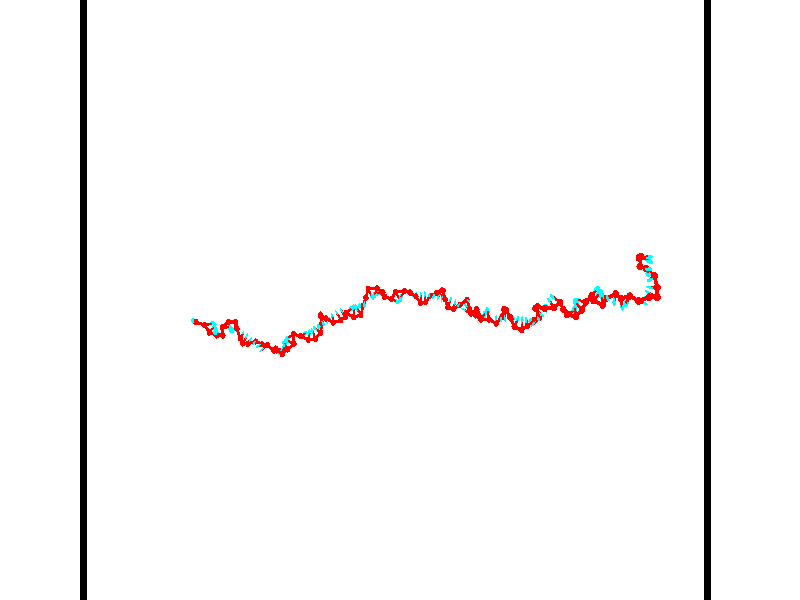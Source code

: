// switches for output
#declare DRAW_BASES = 1; // possible values are 0, 1; only relevant for DNA ribbons
#declare DRAW_BASES_TYPE = 3; // possible values are 1, 2, 3; only relevant for DNA ribbons
#declare DRAW_FOG = 0; // set to 1 to enable fog

#include "colors.inc"

#include "transforms.inc"
background { rgb <1, 1, 1>}

#default {
   normal{
       ripples 0.25
       frequency 0.20
       turbulence 0.2
       lambda 5
   }
	finish {
		phong 0.1
		phong_size 40.
	}
}

// original window dimensions: 1024x640


// camera settings

camera {
	sky <-0, 1, 0>
	up <-0, 1, 0>
	right 1.6 * <0.99995, 0, 0.00999983>
	location <54.4867, 55, 106.329>
	look_at <55, 55, 55.0001>
	direction <0.513302, 0, -51.3289>
	angle 67.0682
}


# declare cpy_camera_pos = <54.4867, 55, 106.329>;
# if (DRAW_FOG = 1)
fog {
	fog_type 2
	up vnormalize(cpy_camera_pos)
	color rgbt<1,1,1,0.3>
	distance 1e-5
	fog_alt 3e-3
	fog_offset 88
}
# end


// LIGHTS

# declare lum = 6;
global_settings {
	ambient_light rgb lum * <0.05, 0.05, 0.05>
	max_trace_level 15
}# declare cpy_direct_light_amount = 0.25;
light_source
{	1000 * <-0.98995, -1, 1.00995>,
	rgb lum * cpy_direct_light_amount
	parallel
}

light_source
{	1000 * <0.98995, 1, -1.00995>,
	rgb lum * cpy_direct_light_amount
	parallel
}

// strand 0

// nucleotide -1

// particle -1
sphere {
	<35.964794, 53.277020, 49.685448> 0.250000
	pigment { color rgbt <1,0,0,0> }
	no_shadow
}
cylinder {
	<35.930386, 53.361855, 50.074829>,  <35.909740, 53.412754, 50.308460>, 0.100000
	pigment { color rgbt <1,0,0,0> }
	no_shadow
}
cylinder {
	<35.930386, 53.361855, 50.074829>,  <35.964794, 53.277020, 49.685448>, 0.100000
	pigment { color rgbt <1,0,0,0> }
	no_shadow
}

// particle -1
sphere {
	<35.930386, 53.361855, 50.074829> 0.100000
	pigment { color rgbt <1,0,0,0> }
	no_shadow
}
sphere {
	0, 1
	scale<0.080000,0.200000,0.300000>
	matrix <0.993481, -0.055098, 0.099797,
		0.074801, 0.975696, -0.205966,
		-0.086023, 0.212088, 0.973457,
		35.904579, 53.425480, 50.366867>
	pigment { color rgbt <0,1,1,0> }
	no_shadow
}
cylinder {
	<36.688931, 53.022453, 49.350006>,  <35.964794, 53.277020, 49.685448>, 0.130000
	pigment { color rgbt <1,0,0,0> }
	no_shadow
}

// nucleotide -1

// particle -1
sphere {
	<36.688931, 53.022453, 49.350006> 0.250000
	pigment { color rgbt <1,0,0,0> }
	no_shadow
}
cylinder {
	<36.986656, 53.099617, 49.094261>,  <37.165291, 53.145916, 48.940815>, 0.100000
	pigment { color rgbt <1,0,0,0> }
	no_shadow
}
cylinder {
	<36.986656, 53.099617, 49.094261>,  <36.688931, 53.022453, 49.350006>, 0.100000
	pigment { color rgbt <1,0,0,0> }
	no_shadow
}

// particle -1
sphere {
	<36.986656, 53.099617, 49.094261> 0.100000
	pigment { color rgbt <1,0,0,0> }
	no_shadow
}
sphere {
	0, 1
	scale<0.080000,0.200000,0.300000>
	matrix <0.596428, -0.622724, 0.506447,
		-0.300445, -0.758288, -0.578561,
		0.744316, 0.192911, -0.639358,
		37.209949, 53.157490, 48.902454>
	pigment { color rgbt <0,1,1,0> }
	no_shadow
}
cylinder {
	<37.025558, 52.432144, 49.025719>,  <36.688931, 53.022453, 49.350006>, 0.130000
	pigment { color rgbt <1,0,0,0> }
	no_shadow
}

// nucleotide -1

// particle -1
sphere {
	<37.025558, 52.432144, 49.025719> 0.250000
	pigment { color rgbt <1,0,0,0> }
	no_shadow
}
cylinder {
	<37.288822, 52.729107, 49.075790>,  <37.446781, 52.907284, 49.105835>, 0.100000
	pigment { color rgbt <1,0,0,0> }
	no_shadow
}
cylinder {
	<37.288822, 52.729107, 49.075790>,  <37.025558, 52.432144, 49.025719>, 0.100000
	pigment { color rgbt <1,0,0,0> }
	no_shadow
}

// particle -1
sphere {
	<37.288822, 52.729107, 49.075790> 0.100000
	pigment { color rgbt <1,0,0,0> }
	no_shadow
}
sphere {
	0, 1
	scale<0.080000,0.200000,0.300000>
	matrix <0.643691, -0.641109, 0.417901,
		0.390504, -0.194467, -0.899827,
		0.658155, 0.742403, 0.125179,
		37.486267, 52.951828, 49.113342>
	pigment { color rgbt <0,1,1,0> }
	no_shadow
}
cylinder {
	<37.648548, 52.194248, 48.764580>,  <37.025558, 52.432144, 49.025719>, 0.130000
	pigment { color rgbt <1,0,0,0> }
	no_shadow
}

// nucleotide -1

// particle -1
sphere {
	<37.648548, 52.194248, 48.764580> 0.250000
	pigment { color rgbt <1,0,0,0> }
	no_shadow
}
cylinder {
	<37.666637, 52.469097, 49.054634>,  <37.677490, 52.634007, 49.228668>, 0.100000
	pigment { color rgbt <1,0,0,0> }
	no_shadow
}
cylinder {
	<37.666637, 52.469097, 49.054634>,  <37.648548, 52.194248, 48.764580>, 0.100000
	pigment { color rgbt <1,0,0,0> }
	no_shadow
}

// particle -1
sphere {
	<37.666637, 52.469097, 49.054634> 0.100000
	pigment { color rgbt <1,0,0,0> }
	no_shadow
}
sphere {
	0, 1
	scale<0.080000,0.200000,0.300000>
	matrix <0.309188, -0.699864, 0.643889,
		0.949925, 0.195087, -0.244097,
		0.045220, 0.687118, 0.725137,
		37.680202, 52.675232, 49.272175>
	pigment { color rgbt <0,1,1,0> }
	no_shadow
}
cylinder {
	<38.323372, 52.206245, 49.169556>,  <37.648548, 52.194248, 48.764580>, 0.130000
	pigment { color rgbt <1,0,0,0> }
	no_shadow
}

// nucleotide -1

// particle -1
sphere {
	<38.323372, 52.206245, 49.169556> 0.250000
	pigment { color rgbt <1,0,0,0> }
	no_shadow
}
cylinder {
	<38.032356, 52.335808, 49.411476>,  <37.857746, 52.413544, 49.556629>, 0.100000
	pigment { color rgbt <1,0,0,0> }
	no_shadow
}
cylinder {
	<38.032356, 52.335808, 49.411476>,  <38.323372, 52.206245, 49.169556>, 0.100000
	pigment { color rgbt <1,0,0,0> }
	no_shadow
}

// particle -1
sphere {
	<38.032356, 52.335808, 49.411476> 0.100000
	pigment { color rgbt <1,0,0,0> }
	no_shadow
}
sphere {
	0, 1
	scale<0.080000,0.200000,0.300000>
	matrix <0.425378, -0.478677, 0.768064,
		0.538280, 0.816061, 0.210473,
		-0.727536, 0.323903, 0.604797,
		37.814095, 52.432980, 49.592915>
	pigment { color rgbt <0,1,1,0> }
	no_shadow
}
cylinder {
	<38.187508, 52.836143, 48.832691>,  <38.323372, 52.206245, 49.169556>, 0.130000
	pigment { color rgbt <1,0,0,0> }
	no_shadow
}

// nucleotide -1

// particle -1
sphere {
	<38.187508, 52.836143, 48.832691> 0.250000
	pigment { color rgbt <1,0,0,0> }
	no_shadow
}
cylinder {
	<38.585751, 52.827320, 48.869087>,  <38.824696, 52.822025, 48.890926>, 0.100000
	pigment { color rgbt <1,0,0,0> }
	no_shadow
}
cylinder {
	<38.585751, 52.827320, 48.869087>,  <38.187508, 52.836143, 48.832691>, 0.100000
	pigment { color rgbt <1,0,0,0> }
	no_shadow
}

// particle -1
sphere {
	<38.585751, 52.827320, 48.869087> 0.100000
	pigment { color rgbt <1,0,0,0> }
	no_shadow
}
sphere {
	0, 1
	scale<0.080000,0.200000,0.300000>
	matrix <0.074553, -0.401147, -0.912975,
		0.056640, 0.915748, -0.397741,
		0.995607, -0.022058, 0.090993,
		38.884434, 52.820702, 48.896385>
	pigment { color rgbt <0,1,1,0> }
	no_shadow
}
cylinder {
	<38.624294, 53.251675, 48.354656>,  <38.187508, 52.836143, 48.832691>, 0.130000
	pigment { color rgbt <1,0,0,0> }
	no_shadow
}

// nucleotide -1

// particle -1
sphere {
	<38.624294, 53.251675, 48.354656> 0.250000
	pigment { color rgbt <1,0,0,0> }
	no_shadow
}
cylinder {
	<38.794754, 52.903912, 48.454674>,  <38.897030, 52.695251, 48.514683>, 0.100000
	pigment { color rgbt <1,0,0,0> }
	no_shadow
}
cylinder {
	<38.794754, 52.903912, 48.454674>,  <38.624294, 53.251675, 48.354656>, 0.100000
	pigment { color rgbt <1,0,0,0> }
	no_shadow
}

// particle -1
sphere {
	<38.794754, 52.903912, 48.454674> 0.100000
	pigment { color rgbt <1,0,0,0> }
	no_shadow
}
sphere {
	0, 1
	scale<0.080000,0.200000,0.300000>
	matrix <0.135193, -0.212087, -0.967854,
		0.894494, 0.446254, 0.027157,
		0.426149, -0.869411, 0.250041,
		38.922600, 52.643089, 48.529686>
	pigment { color rgbt <0,1,1,0> }
	no_shadow
}
cylinder {
	<39.362003, 53.237919, 48.454979>,  <38.624294, 53.251675, 48.354656>, 0.130000
	pigment { color rgbt <1,0,0,0> }
	no_shadow
}

// nucleotide -1

// particle -1
sphere {
	<39.362003, 53.237919, 48.454979> 0.250000
	pigment { color rgbt <1,0,0,0> }
	no_shadow
}
cylinder {
	<39.229107, 52.905388, 48.276764>,  <39.149368, 52.705868, 48.169834>, 0.100000
	pigment { color rgbt <1,0,0,0> }
	no_shadow
}
cylinder {
	<39.229107, 52.905388, 48.276764>,  <39.362003, 53.237919, 48.454979>, 0.100000
	pigment { color rgbt <1,0,0,0> }
	no_shadow
}

// particle -1
sphere {
	<39.229107, 52.905388, 48.276764> 0.100000
	pigment { color rgbt <1,0,0,0> }
	no_shadow
}
sphere {
	0, 1
	scale<0.080000,0.200000,0.300000>
	matrix <0.937685, -0.342105, -0.060904,
		-0.101788, -0.438008, 0.893190,
		-0.332242, -0.831332, -0.445536,
		39.129433, 52.655987, 48.143105>
	pigment { color rgbt <0,1,1,0> }
	no_shadow
}
cylinder {
	<39.566811, 52.721050, 48.831512>,  <39.362003, 53.237919, 48.454979>, 0.130000
	pigment { color rgbt <1,0,0,0> }
	no_shadow
}

// nucleotide -1

// particle -1
sphere {
	<39.566811, 52.721050, 48.831512> 0.250000
	pigment { color rgbt <1,0,0,0> }
	no_shadow
}
cylinder {
	<39.538593, 52.637154, 48.441429>,  <39.521664, 52.586815, 48.207378>, 0.100000
	pigment { color rgbt <1,0,0,0> }
	no_shadow
}
cylinder {
	<39.538593, 52.637154, 48.441429>,  <39.566811, 52.721050, 48.831512>, 0.100000
	pigment { color rgbt <1,0,0,0> }
	no_shadow
}

// particle -1
sphere {
	<39.538593, 52.637154, 48.441429> 0.100000
	pigment { color rgbt <1,0,0,0> }
	no_shadow
}
sphere {
	0, 1
	scale<0.080000,0.200000,0.300000>
	matrix <0.966261, -0.257150, -0.014588,
		-0.247716, -0.943335, 0.220807,
		-0.070542, -0.209744, -0.975208,
		39.517429, 52.574230, 48.148865>
	pigment { color rgbt <0,1,1,0> }
	no_shadow
}
cylinder {
	<39.845459, 51.961674, 48.688553>,  <39.566811, 52.721050, 48.831512>, 0.130000
	pigment { color rgbt <1,0,0,0> }
	no_shadow
}

// nucleotide -1

// particle -1
sphere {
	<39.845459, 51.961674, 48.688553> 0.250000
	pigment { color rgbt <1,0,0,0> }
	no_shadow
}
cylinder {
	<39.908051, 52.161861, 48.347954>,  <39.945606, 52.281975, 48.143597>, 0.100000
	pigment { color rgbt <1,0,0,0> }
	no_shadow
}
cylinder {
	<39.908051, 52.161861, 48.347954>,  <39.845459, 51.961674, 48.688553>, 0.100000
	pigment { color rgbt <1,0,0,0> }
	no_shadow
}

// particle -1
sphere {
	<39.908051, 52.161861, 48.347954> 0.100000
	pigment { color rgbt <1,0,0,0> }
	no_shadow
}
sphere {
	0, 1
	scale<0.080000,0.200000,0.300000>
	matrix <0.887046, -0.450342, -0.101685,
		-0.434355, -0.739404, -0.514410,
		0.156474, 0.500473, -0.851494,
		39.954994, 52.312004, 48.092506>
	pigment { color rgbt <0,1,1,0> }
	no_shadow
}
cylinder {
	<40.000183, 51.527275, 48.313591>,  <39.845459, 51.961674, 48.688553>, 0.130000
	pigment { color rgbt <1,0,0,0> }
	no_shadow
}

// nucleotide -1

// particle -1
sphere {
	<40.000183, 51.527275, 48.313591> 0.250000
	pigment { color rgbt <1,0,0,0> }
	no_shadow
}
cylinder {
	<40.178219, 51.870903, 48.212479>,  <40.285042, 52.077080, 48.151814>, 0.100000
	pigment { color rgbt <1,0,0,0> }
	no_shadow
}
cylinder {
	<40.178219, 51.870903, 48.212479>,  <40.000183, 51.527275, 48.313591>, 0.100000
	pigment { color rgbt <1,0,0,0> }
	no_shadow
}

// particle -1
sphere {
	<40.178219, 51.870903, 48.212479> 0.100000
	pigment { color rgbt <1,0,0,0> }
	no_shadow
}
sphere {
	0, 1
	scale<0.080000,0.200000,0.300000>
	matrix <0.852815, -0.492742, -0.172948,
		-0.273129, -0.138595, -0.951941,
		0.445092, 0.859067, -0.252778,
		40.311745, 52.128624, 48.136646>
	pigment { color rgbt <0,1,1,0> }
	no_shadow
}
cylinder {
	<40.294239, 51.464012, 47.614738>,  <40.000183, 51.527275, 48.313591>, 0.130000
	pigment { color rgbt <1,0,0,0> }
	no_shadow
}

// nucleotide -1

// particle -1
sphere {
	<40.294239, 51.464012, 47.614738> 0.250000
	pigment { color rgbt <1,0,0,0> }
	no_shadow
}
cylinder {
	<40.502480, 51.667912, 47.888710>,  <40.627422, 51.790253, 48.053093>, 0.100000
	pigment { color rgbt <1,0,0,0> }
	no_shadow
}
cylinder {
	<40.502480, 51.667912, 47.888710>,  <40.294239, 51.464012, 47.614738>, 0.100000
	pigment { color rgbt <1,0,0,0> }
	no_shadow
}

// particle -1
sphere {
	<40.502480, 51.667912, 47.888710> 0.100000
	pigment { color rgbt <1,0,0,0> }
	no_shadow
}
sphere {
	0, 1
	scale<0.080000,0.200000,0.300000>
	matrix <0.805643, -0.558898, -0.196398,
		0.282693, 0.654055, -0.701639,
		0.520600, 0.509750, 0.684931,
		40.658661, 51.820835, 48.094189>
	pigment { color rgbt <0,1,1,0> }
	no_shadow
}
cylinder {
	<40.979759, 51.627018, 47.292225>,  <40.294239, 51.464012, 47.614738>, 0.130000
	pigment { color rgbt <1,0,0,0> }
	no_shadow
}

// nucleotide -1

// particle -1
sphere {
	<40.979759, 51.627018, 47.292225> 0.250000
	pigment { color rgbt <1,0,0,0> }
	no_shadow
}
cylinder {
	<40.985577, 51.587803, 47.690254>,  <40.989067, 51.564274, 47.929073>, 0.100000
	pigment { color rgbt <1,0,0,0> }
	no_shadow
}
cylinder {
	<40.985577, 51.587803, 47.690254>,  <40.979759, 51.627018, 47.292225>, 0.100000
	pigment { color rgbt <1,0,0,0> }
	no_shadow
}

// particle -1
sphere {
	<40.985577, 51.587803, 47.690254> 0.100000
	pigment { color rgbt <1,0,0,0> }
	no_shadow
}
sphere {
	0, 1
	scale<0.080000,0.200000,0.300000>
	matrix <0.720674, -0.688828, -0.078395,
		0.693122, 0.718266, 0.060633,
		0.014543, -0.098034, 0.995077,
		40.989941, 51.558392, 47.988777>
	pigment { color rgbt <0,1,1,0> }
	no_shadow
}
cylinder {
	<41.609173, 51.394348, 47.245617>,  <40.979759, 51.627018, 47.292225>, 0.130000
	pigment { color rgbt <1,0,0,0> }
	no_shadow
}

// nucleotide -1

// particle -1
sphere {
	<41.609173, 51.394348, 47.245617> 0.250000
	pigment { color rgbt <1,0,0,0> }
	no_shadow
}
cylinder {
	<41.486496, 51.339592, 47.622383>,  <41.412891, 51.306740, 47.848442>, 0.100000
	pigment { color rgbt <1,0,0,0> }
	no_shadow
}
cylinder {
	<41.486496, 51.339592, 47.622383>,  <41.609173, 51.394348, 47.245617>, 0.100000
	pigment { color rgbt <1,0,0,0> }
	no_shadow
}

// particle -1
sphere {
	<41.486496, 51.339592, 47.622383> 0.100000
	pigment { color rgbt <1,0,0,0> }
	no_shadow
}
sphere {
	0, 1
	scale<0.080000,0.200000,0.300000>
	matrix <0.559112, -0.826778, 0.061897,
		0.770281, 0.545619, 0.330102,
		-0.306693, -0.136886, 0.941914,
		41.394489, 51.298527, 47.904957>
	pigment { color rgbt <0,1,1,0> }
	no_shadow
}
cylinder {
	<42.218048, 51.335892, 47.631779>,  <41.609173, 51.394348, 47.245617>, 0.130000
	pigment { color rgbt <1,0,0,0> }
	no_shadow
}

// nucleotide -1

// particle -1
sphere {
	<42.218048, 51.335892, 47.631779> 0.250000
	pigment { color rgbt <1,0,0,0> }
	no_shadow
}
cylinder {
	<41.909184, 51.120903, 47.767357>,  <41.723866, 50.991909, 47.848705>, 0.100000
	pigment { color rgbt <1,0,0,0> }
	no_shadow
}
cylinder {
	<41.909184, 51.120903, 47.767357>,  <42.218048, 51.335892, 47.631779>, 0.100000
	pigment { color rgbt <1,0,0,0> }
	no_shadow
}

// particle -1
sphere {
	<41.909184, 51.120903, 47.767357> 0.100000
	pigment { color rgbt <1,0,0,0> }
	no_shadow
}
sphere {
	0, 1
	scale<0.080000,0.200000,0.300000>
	matrix <0.580082, -0.813977, 0.030768,
		0.259357, 0.220374, 0.940303,
		-0.772165, -0.537473, 0.338946,
		41.677532, 50.959660, 47.869041>
	pigment { color rgbt <0,1,1,0> }
	no_shadow
}
cylinder {
	<42.853626, 50.919056, 47.754345>,  <42.218048, 51.335892, 47.631779>, 0.130000
	pigment { color rgbt <1,0,0,0> }
	no_shadow
}

// nucleotide -1

// particle -1
sphere {
	<42.853626, 50.919056, 47.754345> 0.250000
	pigment { color rgbt <1,0,0,0> }
	no_shadow
}
cylinder {
	<43.211399, 50.751301, 47.816444>,  <43.426064, 50.650646, 47.853703>, 0.100000
	pigment { color rgbt <1,0,0,0> }
	no_shadow
}
cylinder {
	<43.211399, 50.751301, 47.816444>,  <42.853626, 50.919056, 47.754345>, 0.100000
	pigment { color rgbt <1,0,0,0> }
	no_shadow
}

// particle -1
sphere {
	<43.211399, 50.751301, 47.816444> 0.100000
	pigment { color rgbt <1,0,0,0> }
	no_shadow
}
sphere {
	0, 1
	scale<0.080000,0.200000,0.300000>
	matrix <0.402175, 0.906163, 0.130860,
		-0.195559, -0.054609, 0.979170,
		0.894434, -0.419389, 0.155246,
		43.479729, 50.625484, 47.863018>
	pigment { color rgbt <0,1,1,0> }
	no_shadow
}
cylinder {
	<43.163406, 51.126957, 48.433014>,  <42.853626, 50.919056, 47.754345>, 0.130000
	pigment { color rgbt <1,0,0,0> }
	no_shadow
}

// nucleotide -1

// particle -1
sphere {
	<43.163406, 51.126957, 48.433014> 0.250000
	pigment { color rgbt <1,0,0,0> }
	no_shadow
}
cylinder {
	<43.442776, 51.043766, 48.159092>,  <43.610397, 50.993851, 47.994740>, 0.100000
	pigment { color rgbt <1,0,0,0> }
	no_shadow
}
cylinder {
	<43.442776, 51.043766, 48.159092>,  <43.163406, 51.126957, 48.433014>, 0.100000
	pigment { color rgbt <1,0,0,0> }
	no_shadow
}

// particle -1
sphere {
	<43.442776, 51.043766, 48.159092> 0.100000
	pigment { color rgbt <1,0,0,0> }
	no_shadow
}
sphere {
	0, 1
	scale<0.080000,0.200000,0.300000>
	matrix <0.466151, 0.858240, 0.214774,
		0.543060, -0.469224, 0.696359,
		0.698420, -0.207973, -0.684805,
		43.652302, 50.981373, 47.953651>
	pigment { color rgbt <0,1,1,0> }
	no_shadow
}
cylinder {
	<43.833439, 50.696461, 48.657310>,  <43.163406, 51.126957, 48.433014>, 0.130000
	pigment { color rgbt <1,0,0,0> }
	no_shadow
}

// nucleotide -1

// particle -1
sphere {
	<43.833439, 50.696461, 48.657310> 0.250000
	pigment { color rgbt <1,0,0,0> }
	no_shadow
}
cylinder {
	<43.890553, 50.986496, 48.387833>,  <43.924820, 51.160515, 48.226147>, 0.100000
	pigment { color rgbt <1,0,0,0> }
	no_shadow
}
cylinder {
	<43.890553, 50.986496, 48.387833>,  <43.833439, 50.696461, 48.657310>, 0.100000
	pigment { color rgbt <1,0,0,0> }
	no_shadow
}

// particle -1
sphere {
	<43.890553, 50.986496, 48.387833> 0.100000
	pigment { color rgbt <1,0,0,0> }
	no_shadow
}
sphere {
	0, 1
	scale<0.080000,0.200000,0.300000>
	matrix <0.170076, 0.652569, 0.738395,
		0.975031, -0.220013, -0.030141,
		0.142788, 0.725085, -0.673694,
		43.933388, 51.204021, 48.185726>
	pigment { color rgbt <0,1,1,0> }
	no_shadow
}
cylinder {
	<44.375648, 51.083313, 48.817520>,  <43.833439, 50.696461, 48.657310>, 0.130000
	pigment { color rgbt <1,0,0,0> }
	no_shadow
}

// nucleotide -1

// particle -1
sphere {
	<44.375648, 51.083313, 48.817520> 0.250000
	pigment { color rgbt <1,0,0,0> }
	no_shadow
}
cylinder {
	<44.165146, 51.347435, 48.603210>,  <44.038845, 51.505909, 48.474625>, 0.100000
	pigment { color rgbt <1,0,0,0> }
	no_shadow
}
cylinder {
	<44.165146, 51.347435, 48.603210>,  <44.375648, 51.083313, 48.817520>, 0.100000
	pigment { color rgbt <1,0,0,0> }
	no_shadow
}

// particle -1
sphere {
	<44.165146, 51.347435, 48.603210> 0.100000
	pigment { color rgbt <1,0,0,0> }
	no_shadow
}
sphere {
	0, 1
	scale<0.080000,0.200000,0.300000>
	matrix <0.292734, 0.732248, 0.614915,
		0.798350, 0.166763, -0.578643,
		-0.526255, 0.660306, -0.535773,
		44.007271, 51.545528, 48.442478>
	pigment { color rgbt <0,1,1,0> }
	no_shadow
}
cylinder {
	<44.970676, 51.522682, 48.775234>,  <44.375648, 51.083313, 48.817520>, 0.130000
	pigment { color rgbt <1,0,0,0> }
	no_shadow
}

// nucleotide -1

// particle -1
sphere {
	<44.970676, 51.522682, 48.775234> 0.250000
	pigment { color rgbt <1,0,0,0> }
	no_shadow
}
cylinder {
	<44.597435, 51.662216, 48.740288>,  <44.373489, 51.745934, 48.719322>, 0.100000
	pigment { color rgbt <1,0,0,0> }
	no_shadow
}
cylinder {
	<44.597435, 51.662216, 48.740288>,  <44.970676, 51.522682, 48.775234>, 0.100000
	pigment { color rgbt <1,0,0,0> }
	no_shadow
}

// particle -1
sphere {
	<44.597435, 51.662216, 48.740288> 0.100000
	pigment { color rgbt <1,0,0,0> }
	no_shadow
}
sphere {
	0, 1
	scale<0.080000,0.200000,0.300000>
	matrix <0.170126, 0.642257, 0.747371,
		0.316815, 0.682513, -0.658638,
		-0.933105, 0.348830, -0.087363,
		44.317505, 51.766865, 48.714077>
	pigment { color rgbt <0,1,1,0> }
	no_shadow
}
cylinder {
	<44.880196, 52.298485, 48.660603>,  <44.970676, 51.522682, 48.775234>, 0.130000
	pigment { color rgbt <1,0,0,0> }
	no_shadow
}

// nucleotide -1

// particle -1
sphere {
	<44.880196, 52.298485, 48.660603> 0.250000
	pigment { color rgbt <1,0,0,0> }
	no_shadow
}
cylinder {
	<44.605694, 52.115227, 48.886578>,  <44.440994, 52.005272, 49.022163>, 0.100000
	pigment { color rgbt <1,0,0,0> }
	no_shadow
}
cylinder {
	<44.605694, 52.115227, 48.886578>,  <44.880196, 52.298485, 48.660603>, 0.100000
	pigment { color rgbt <1,0,0,0> }
	no_shadow
}

// particle -1
sphere {
	<44.605694, 52.115227, 48.886578> 0.100000
	pigment { color rgbt <1,0,0,0> }
	no_shadow
}
sphere {
	0, 1
	scale<0.080000,0.200000,0.300000>
	matrix <0.216308, 0.613005, 0.759892,
		-0.694452, 0.643680, -0.321577,
		-0.686256, -0.458149, 0.564936,
		44.399818, 51.977783, 49.056057>
	pigment { color rgbt <0,1,1,0> }
	no_shadow
}
cylinder {
	<45.560783, 52.117363, 48.462860>,  <44.880196, 52.298485, 48.660603>, 0.130000
	pigment { color rgbt <1,0,0,0> }
	no_shadow
}

// nucleotide -1

// particle -1
sphere {
	<45.560783, 52.117363, 48.462860> 0.250000
	pigment { color rgbt <1,0,0,0> }
	no_shadow
}
cylinder {
	<45.778847, 52.240444, 48.150932>,  <45.909683, 52.314293, 47.963776>, 0.100000
	pigment { color rgbt <1,0,0,0> }
	no_shadow
}
cylinder {
	<45.778847, 52.240444, 48.150932>,  <45.560783, 52.117363, 48.462860>, 0.100000
	pigment { color rgbt <1,0,0,0> }
	no_shadow
}

// particle -1
sphere {
	<45.778847, 52.240444, 48.150932> 0.100000
	pigment { color rgbt <1,0,0,0> }
	no_shadow
}
sphere {
	0, 1
	scale<0.080000,0.200000,0.300000>
	matrix <0.727586, 0.288410, 0.622445,
		0.416436, -0.906718, -0.066651,
		0.545159, 0.307703, -0.779821,
		45.942394, 52.332756, 47.916985>
	pigment { color rgbt <0,1,1,0> }
	no_shadow
}
cylinder {
	<46.286739, 51.827610, 48.537739>,  <45.560783, 52.117363, 48.462860>, 0.130000
	pigment { color rgbt <1,0,0,0> }
	no_shadow
}

// nucleotide -1

// particle -1
sphere {
	<46.286739, 51.827610, 48.537739> 0.250000
	pigment { color rgbt <1,0,0,0> }
	no_shadow
}
cylinder {
	<46.330971, 52.138615, 48.290108>,  <46.357510, 52.325218, 48.141529>, 0.100000
	pigment { color rgbt <1,0,0,0> }
	no_shadow
}
cylinder {
	<46.330971, 52.138615, 48.290108>,  <46.286739, 51.827610, 48.537739>, 0.100000
	pigment { color rgbt <1,0,0,0> }
	no_shadow
}

// particle -1
sphere {
	<46.330971, 52.138615, 48.290108> 0.100000
	pigment { color rgbt <1,0,0,0> }
	no_shadow
}
sphere {
	0, 1
	scale<0.080000,0.200000,0.300000>
	matrix <0.808357, 0.292029, 0.511155,
		0.578215, -0.556956, -0.596212,
		0.110580, 0.777509, -0.619074,
		46.364143, 52.371868, 48.104385>
	pigment { color rgbt <0,1,1,0> }
	no_shadow
}
cylinder {
	<46.981773, 51.906799, 48.560398>,  <46.286739, 51.827610, 48.537739>, 0.130000
	pigment { color rgbt <1,0,0,0> }
	no_shadow
}

// nucleotide -1

// particle -1
sphere {
	<46.981773, 51.906799, 48.560398> 0.250000
	pigment { color rgbt <1,0,0,0> }
	no_shadow
}
cylinder {
	<46.809296, 52.240143, 48.422073>,  <46.705811, 52.440147, 48.339077>, 0.100000
	pigment { color rgbt <1,0,0,0> }
	no_shadow
}
cylinder {
	<46.809296, 52.240143, 48.422073>,  <46.981773, 51.906799, 48.560398>, 0.100000
	pigment { color rgbt <1,0,0,0> }
	no_shadow
}

// particle -1
sphere {
	<46.809296, 52.240143, 48.422073> 0.100000
	pigment { color rgbt <1,0,0,0> }
	no_shadow
}
sphere {
	0, 1
	scale<0.080000,0.200000,0.300000>
	matrix <0.766802, 0.540456, 0.346296,
		0.475486, -0.115851, -0.872061,
		-0.431193, 0.833358, -0.345814,
		46.679939, 52.490150, 48.318329>
	pigment { color rgbt <0,1,1,0> }
	no_shadow
}
cylinder {
	<47.430134, 52.386967, 48.090977>,  <46.981773, 51.906799, 48.560398>, 0.130000
	pigment { color rgbt <1,0,0,0> }
	no_shadow
}

// nucleotide -1

// particle -1
sphere {
	<47.430134, 52.386967, 48.090977> 0.250000
	pigment { color rgbt <1,0,0,0> }
	no_shadow
}
cylinder {
	<47.152523, 52.580837, 48.303925>,  <46.985958, 52.697159, 48.431694>, 0.100000
	pigment { color rgbt <1,0,0,0> }
	no_shadow
}
cylinder {
	<47.152523, 52.580837, 48.303925>,  <47.430134, 52.386967, 48.090977>, 0.100000
	pigment { color rgbt <1,0,0,0> }
	no_shadow
}

// particle -1
sphere {
	<47.152523, 52.580837, 48.303925> 0.100000
	pigment { color rgbt <1,0,0,0> }
	no_shadow
}
sphere {
	0, 1
	scale<0.080000,0.200000,0.300000>
	matrix <0.692918, 0.650400, 0.311197,
		-0.195424, 0.584867, -0.787235,
		-0.694027, 0.484675, 0.532369,
		46.944313, 52.726238, 48.463634>
	pigment { color rgbt <0,1,1,0> }
	no_shadow
}
cylinder {
	<47.518692, 53.090561, 47.968517>,  <47.430134, 52.386967, 48.090977>, 0.130000
	pigment { color rgbt <1,0,0,0> }
	no_shadow
}

// nucleotide -1

// particle -1
sphere {
	<47.518692, 53.090561, 47.968517> 0.250000
	pigment { color rgbt <1,0,0,0> }
	no_shadow
}
cylinder {
	<47.397556, 52.989532, 48.336102>,  <47.324875, 52.928917, 48.556652>, 0.100000
	pigment { color rgbt <1,0,0,0> }
	no_shadow
}
cylinder {
	<47.397556, 52.989532, 48.336102>,  <47.518692, 53.090561, 47.968517>, 0.100000
	pigment { color rgbt <1,0,0,0> }
	no_shadow
}

// particle -1
sphere {
	<47.397556, 52.989532, 48.336102> 0.100000
	pigment { color rgbt <1,0,0,0> }
	no_shadow
}
sphere {
	0, 1
	scale<0.080000,0.200000,0.300000>
	matrix <0.794378, 0.465841, 0.389814,
		-0.526548, 0.848056, 0.059564,
		-0.302837, -0.252572, 0.918965,
		47.306705, 52.913761, 48.611790>
	pigment { color rgbt <0,1,1,0> }
	no_shadow
}
cylinder {
	<47.490307, 53.678074, 48.401199>,  <47.518692, 53.090561, 47.968517>, 0.130000
	pigment { color rgbt <1,0,0,0> }
	no_shadow
}

// nucleotide -1

// particle -1
sphere {
	<47.490307, 53.678074, 48.401199> 0.250000
	pigment { color rgbt <1,0,0,0> }
	no_shadow
}
cylinder {
	<47.636433, 53.375061, 48.617603>,  <47.724110, 53.193253, 48.747444>, 0.100000
	pigment { color rgbt <1,0,0,0> }
	no_shadow
}
cylinder {
	<47.636433, 53.375061, 48.617603>,  <47.490307, 53.678074, 48.401199>, 0.100000
	pigment { color rgbt <1,0,0,0> }
	no_shadow
}

// particle -1
sphere {
	<47.636433, 53.375061, 48.617603> 0.100000
	pigment { color rgbt <1,0,0,0> }
	no_shadow
}
sphere {
	0, 1
	scale<0.080000,0.200000,0.300000>
	matrix <0.747599, 0.585036, 0.314369,
		-0.554655, 0.289614, 0.780052,
		0.365313, -0.757533, 0.541008,
		47.746025, 53.147800, 48.779907>
	pigment { color rgbt <0,1,1,0> }
	no_shadow
}
cylinder {
	<47.533405, 53.843849, 49.135490>,  <47.490307, 53.678074, 48.401199>, 0.130000
	pigment { color rgbt <1,0,0,0> }
	no_shadow
}

// nucleotide -1

// particle -1
sphere {
	<47.533405, 53.843849, 49.135490> 0.250000
	pigment { color rgbt <1,0,0,0> }
	no_shadow
}
cylinder {
	<47.800213, 53.565857, 49.028091>,  <47.960297, 53.399063, 48.963650>, 0.100000
	pigment { color rgbt <1,0,0,0> }
	no_shadow
}
cylinder {
	<47.800213, 53.565857, 49.028091>,  <47.533405, 53.843849, 49.135490>, 0.100000
	pigment { color rgbt <1,0,0,0> }
	no_shadow
}

// particle -1
sphere {
	<47.800213, 53.565857, 49.028091> 0.100000
	pigment { color rgbt <1,0,0,0> }
	no_shadow
}
sphere {
	0, 1
	scale<0.080000,0.200000,0.300000>
	matrix <0.743700, 0.642687, 0.184019,
		0.044672, -0.322427, 0.945539,
		0.667019, -0.694977, -0.268500,
		48.000320, 53.357365, 48.947540>
	pigment { color rgbt <0,1,1,0> }
	no_shadow
}
cylinder {
	<48.108231, 53.551632, 49.667908>,  <47.533405, 53.843849, 49.135490>, 0.130000
	pigment { color rgbt <1,0,0,0> }
	no_shadow
}

// nucleotide -1

// particle -1
sphere {
	<48.108231, 53.551632, 49.667908> 0.250000
	pigment { color rgbt <1,0,0,0> }
	no_shadow
}
cylinder {
	<48.269436, 53.507645, 49.304482>,  <48.366158, 53.481251, 49.086426>, 0.100000
	pigment { color rgbt <1,0,0,0> }
	no_shadow
}
cylinder {
	<48.269436, 53.507645, 49.304482>,  <48.108231, 53.551632, 49.667908>, 0.100000
	pigment { color rgbt <1,0,0,0> }
	no_shadow
}

// particle -1
sphere {
	<48.269436, 53.507645, 49.304482> 0.100000
	pigment { color rgbt <1,0,0,0> }
	no_shadow
}
sphere {
	0, 1
	scale<0.080000,0.200000,0.300000>
	matrix <0.776581, 0.566387, 0.275913,
		0.484258, -0.816770, 0.313657,
		0.403009, -0.109967, -0.908565,
		48.390339, 53.474655, 49.031914>
	pigment { color rgbt <0,1,1,0> }
	no_shadow
}
cylinder {
	<48.800728, 53.245049, 49.734753>,  <48.108231, 53.551632, 49.667908>, 0.130000
	pigment { color rgbt <1,0,0,0> }
	no_shadow
}

// nucleotide -1

// particle -1
sphere {
	<48.800728, 53.245049, 49.734753> 0.250000
	pigment { color rgbt <1,0,0,0> }
	no_shadow
}
cylinder {
	<48.717907, 53.514511, 49.450974>,  <48.668213, 53.676189, 49.280704>, 0.100000
	pigment { color rgbt <1,0,0,0> }
	no_shadow
}
cylinder {
	<48.717907, 53.514511, 49.450974>,  <48.800728, 53.245049, 49.734753>, 0.100000
	pigment { color rgbt <1,0,0,0> }
	no_shadow
}

// particle -1
sphere {
	<48.717907, 53.514511, 49.450974> 0.100000
	pigment { color rgbt <1,0,0,0> }
	no_shadow
}
sphere {
	0, 1
	scale<0.080000,0.200000,0.300000>
	matrix <0.835678, 0.498842, 0.229781,
		0.508696, -0.545292, -0.666247,
		-0.207054, 0.673656, -0.709448,
		48.655792, 53.716606, 49.238140>
	pigment { color rgbt <0,1,1,0> }
	no_shadow
}
cylinder {
	<49.480846, 53.409027, 49.415005>,  <48.800728, 53.245049, 49.734753>, 0.130000
	pigment { color rgbt <1,0,0,0> }
	no_shadow
}

// nucleotide -1

// particle -1
sphere {
	<49.480846, 53.409027, 49.415005> 0.250000
	pigment { color rgbt <1,0,0,0> }
	no_shadow
}
cylinder {
	<49.265629, 53.724445, 49.295868>,  <49.136497, 53.913696, 49.224384>, 0.100000
	pigment { color rgbt <1,0,0,0> }
	no_shadow
}
cylinder {
	<49.265629, 53.724445, 49.295868>,  <49.480846, 53.409027, 49.415005>, 0.100000
	pigment { color rgbt <1,0,0,0> }
	no_shadow
}

// particle -1
sphere {
	<49.265629, 53.724445, 49.295868> 0.100000
	pigment { color rgbt <1,0,0,0> }
	no_shadow
}
sphere {
	0, 1
	scale<0.080000,0.200000,0.300000>
	matrix <0.834898, 0.547172, -0.059569,
		0.115999, -0.280721, -0.952754,
		-0.538042, 0.788542, -0.297845,
		49.104218, 53.961006, 49.206516>
	pigment { color rgbt <0,1,1,0> }
	no_shadow
}
cylinder {
	<49.842651, 53.629189, 48.832077>,  <49.480846, 53.409027, 49.415005>, 0.130000
	pigment { color rgbt <1,0,0,0> }
	no_shadow
}

// nucleotide -1

// particle -1
sphere {
	<49.842651, 53.629189, 48.832077> 0.250000
	pigment { color rgbt <1,0,0,0> }
	no_shadow
}
cylinder {
	<49.649471, 53.932827, 49.006680>,  <49.533562, 54.115009, 49.111443>, 0.100000
	pigment { color rgbt <1,0,0,0> }
	no_shadow
}
cylinder {
	<49.649471, 53.932827, 49.006680>,  <49.842651, 53.629189, 48.832077>, 0.100000
	pigment { color rgbt <1,0,0,0> }
	no_shadow
}

// particle -1
sphere {
	<49.649471, 53.932827, 49.006680> 0.100000
	pigment { color rgbt <1,0,0,0> }
	no_shadow
}
sphere {
	0, 1
	scale<0.080000,0.200000,0.300000>
	matrix <0.826837, 0.559437, -0.058061,
		-0.288273, 0.332881, -0.897824,
		-0.482949, 0.759092, 0.436509,
		49.504585, 54.160553, 49.137630>
	pigment { color rgbt <0,1,1,0> }
	no_shadow
}
cylinder {
	<49.985992, 53.980011, 49.486908>,  <49.842651, 53.629189, 48.832077>, 0.130000
	pigment { color rgbt <1,0,0,0> }
	no_shadow
}

// nucleotide -1

// particle -1
sphere {
	<49.985992, 53.980011, 49.486908> 0.250000
	pigment { color rgbt <1,0,0,0> }
	no_shadow
}
cylinder {
	<50.249405, 54.174847, 49.257446>,  <50.407452, 54.291748, 49.119770>, 0.100000
	pigment { color rgbt <1,0,0,0> }
	no_shadow
}
cylinder {
	<50.249405, 54.174847, 49.257446>,  <49.985992, 53.980011, 49.486908>, 0.100000
	pigment { color rgbt <1,0,0,0> }
	no_shadow
}

// particle -1
sphere {
	<50.249405, 54.174847, 49.257446> 0.100000
	pigment { color rgbt <1,0,0,0> }
	no_shadow
}
sphere {
	0, 1
	scale<0.080000,0.200000,0.300000>
	matrix <0.594155, 0.131312, 0.793560,
		0.461862, -0.863424, -0.202933,
		0.658531, 0.487089, -0.573656,
		50.446964, 54.320972, 49.085350>
	pigment { color rgbt <0,1,1,0> }
	no_shadow
}
cylinder {
	<50.710720, 53.653103, 49.438282>,  <49.985992, 53.980011, 49.486908>, 0.130000
	pigment { color rgbt <1,0,0,0> }
	no_shadow
}

// nucleotide -1

// particle -1
sphere {
	<50.710720, 53.653103, 49.438282> 0.250000
	pigment { color rgbt <1,0,0,0> }
	no_shadow
}
cylinder {
	<50.702877, 54.052608, 49.419987>,  <50.698174, 54.292313, 49.409008>, 0.100000
	pigment { color rgbt <1,0,0,0> }
	no_shadow
}
cylinder {
	<50.702877, 54.052608, 49.419987>,  <50.710720, 53.653103, 49.438282>, 0.100000
	pigment { color rgbt <1,0,0,0> }
	no_shadow
}

// particle -1
sphere {
	<50.702877, 54.052608, 49.419987> 0.100000
	pigment { color rgbt <1,0,0,0> }
	no_shadow
}
sphere {
	0, 1
	scale<0.080000,0.200000,0.300000>
	matrix <0.589876, 0.048495, 0.806036,
		0.807256, -0.011179, -0.590096,
		-0.019606, 0.998761, -0.045742,
		50.696995, 54.352238, 49.406265>
	pigment { color rgbt <0,1,1,0> }
	no_shadow
}
cylinder {
	<51.374409, 53.825329, 49.556503>,  <50.710720, 53.653103, 49.438282>, 0.130000
	pigment { color rgbt <1,0,0,0> }
	no_shadow
}

// nucleotide -1

// particle -1
sphere {
	<51.374409, 53.825329, 49.556503> 0.250000
	pigment { color rgbt <1,0,0,0> }
	no_shadow
}
cylinder {
	<51.153439, 54.147774, 49.641376>,  <51.020859, 54.341240, 49.692299>, 0.100000
	pigment { color rgbt <1,0,0,0> }
	no_shadow
}
cylinder {
	<51.153439, 54.147774, 49.641376>,  <51.374409, 53.825329, 49.556503>, 0.100000
	pigment { color rgbt <1,0,0,0> }
	no_shadow
}

// particle -1
sphere {
	<51.153439, 54.147774, 49.641376> 0.100000
	pigment { color rgbt <1,0,0,0> }
	no_shadow
}
sphere {
	0, 1
	scale<0.080000,0.200000,0.300000>
	matrix <0.666223, 0.273995, 0.693595,
		0.500977, 0.524515, -0.688408,
		-0.552421, 0.806108, 0.212179,
		50.987713, 54.389606, 49.705029>
	pigment { color rgbt <0,1,1,0> }
	no_shadow
}
cylinder {
	<51.573547, 54.554092, 49.289879>,  <51.374409, 53.825329, 49.556503>, 0.130000
	pigment { color rgbt <1,0,0,0> }
	no_shadow
}

// nucleotide -1

// particle -1
sphere {
	<51.573547, 54.554092, 49.289879> 0.250000
	pigment { color rgbt <1,0,0,0> }
	no_shadow
}
cylinder {
	<51.418438, 54.546009, 49.658493>,  <51.325371, 54.541161, 49.879662>, 0.100000
	pigment { color rgbt <1,0,0,0> }
	no_shadow
}
cylinder {
	<51.418438, 54.546009, 49.658493>,  <51.573547, 54.554092, 49.289879>, 0.100000
	pigment { color rgbt <1,0,0,0> }
	no_shadow
}

// particle -1
sphere {
	<51.418438, 54.546009, 49.658493> 0.100000
	pigment { color rgbt <1,0,0,0> }
	no_shadow
}
sphere {
	0, 1
	scale<0.080000,0.200000,0.300000>
	matrix <0.865100, 0.337114, 0.371424,
		-0.318167, 0.941247, -0.113244,
		-0.387778, -0.020208, 0.921531,
		51.302105, 54.539948, 49.934952>
	pigment { color rgbt <0,1,1,0> }
	no_shadow
}
cylinder {
	<51.853619, 55.178795, 49.622414>,  <51.573547, 54.554092, 49.289879>, 0.130000
	pigment { color rgbt <1,0,0,0> }
	no_shadow
}

// nucleotide -1

// particle -1
sphere {
	<51.853619, 55.178795, 49.622414> 0.250000
	pigment { color rgbt <1,0,0,0> }
	no_shadow
}
cylinder {
	<51.796528, 54.873032, 49.873909>,  <51.762276, 54.689575, 50.024807>, 0.100000
	pigment { color rgbt <1,0,0,0> }
	no_shadow
}
cylinder {
	<51.796528, 54.873032, 49.873909>,  <51.853619, 55.178795, 49.622414>, 0.100000
	pigment { color rgbt <1,0,0,0> }
	no_shadow
}

// particle -1
sphere {
	<51.796528, 54.873032, 49.873909> 0.100000
	pigment { color rgbt <1,0,0,0> }
	no_shadow
}
sphere {
	0, 1
	scale<0.080000,0.200000,0.300000>
	matrix <0.889960, 0.178876, 0.419494,
		-0.433130, 0.619426, 0.654759,
		-0.142725, -0.764405, 0.628741,
		51.753712, 54.643711, 50.062531>
	pigment { color rgbt <0,1,1,0> }
	no_shadow
}
cylinder {
	<52.087986, 55.877331, 50.019825>,  <51.853619, 55.178795, 49.622414>, 0.130000
	pigment { color rgbt <1,0,0,0> }
	no_shadow
}

// nucleotide -1

// particle -1
sphere {
	<52.087986, 55.877331, 50.019825> 0.250000
	pigment { color rgbt <1,0,0,0> }
	no_shadow
}
cylinder {
	<52.282024, 55.528324, 49.996529>,  <52.398449, 55.318920, 49.982552>, 0.100000
	pigment { color rgbt <1,0,0,0> }
	no_shadow
}
cylinder {
	<52.282024, 55.528324, 49.996529>,  <52.087986, 55.877331, 50.019825>, 0.100000
	pigment { color rgbt <1,0,0,0> }
	no_shadow
}

// particle -1
sphere {
	<52.282024, 55.528324, 49.996529> 0.100000
	pigment { color rgbt <1,0,0,0> }
	no_shadow
}
sphere {
	0, 1
	scale<0.080000,0.200000,0.300000>
	matrix <0.547890, 0.355170, -0.757411,
		0.681538, 0.335512, 0.650336,
		0.485101, -0.872517, -0.058238,
		52.427555, 55.266567, 49.979057>
	pigment { color rgbt <0,1,1,0> }
	no_shadow
}
cylinder {
	<52.896790, 55.906933, 50.034969>,  <52.087986, 55.877331, 50.019825>, 0.130000
	pigment { color rgbt <1,0,0,0> }
	no_shadow
}

// nucleotide -1

// particle -1
sphere {
	<52.896790, 55.906933, 50.034969> 0.250000
	pigment { color rgbt <1,0,0,0> }
	no_shadow
}
cylinder {
	<52.754627, 55.604660, 49.814922>,  <52.669331, 55.423298, 49.682896>, 0.100000
	pigment { color rgbt <1,0,0,0> }
	no_shadow
}
cylinder {
	<52.754627, 55.604660, 49.814922>,  <52.896790, 55.906933, 50.034969>, 0.100000
	pigment { color rgbt <1,0,0,0> }
	no_shadow
}

// particle -1
sphere {
	<52.754627, 55.604660, 49.814922> 0.100000
	pigment { color rgbt <1,0,0,0> }
	no_shadow
}
sphere {
	0, 1
	scale<0.080000,0.200000,0.300000>
	matrix <0.486512, 0.352980, -0.799194,
		0.798118, -0.551678, 0.242197,
		-0.355407, -0.755683, -0.550117,
		52.648006, 55.377956, 49.649887>
	pigment { color rgbt <0,1,1,0> }
	no_shadow
}
cylinder {
	<53.447979, 55.605488, 49.691967>,  <52.896790, 55.906933, 50.034969>, 0.130000
	pigment { color rgbt <1,0,0,0> }
	no_shadow
}

// nucleotide -1

// particle -1
sphere {
	<53.447979, 55.605488, 49.691967> 0.250000
	pigment { color rgbt <1,0,0,0> }
	no_shadow
}
cylinder {
	<53.102631, 55.558979, 49.495567>,  <52.895424, 55.531075, 49.377728>, 0.100000
	pigment { color rgbt <1,0,0,0> }
	no_shadow
}
cylinder {
	<53.102631, 55.558979, 49.495567>,  <53.447979, 55.605488, 49.691967>, 0.100000
	pigment { color rgbt <1,0,0,0> }
	no_shadow
}

// particle -1
sphere {
	<53.102631, 55.558979, 49.495567> 0.100000
	pigment { color rgbt <1,0,0,0> }
	no_shadow
}
sphere {
	0, 1
	scale<0.080000,0.200000,0.300000>
	matrix <0.441100, 0.298572, -0.846337,
		0.245004, -0.947278, -0.206489,
		-0.863368, -0.116274, -0.490995,
		52.843620, 55.524097, 49.348270>
	pigment { color rgbt <0,1,1,0> }
	no_shadow
}
cylinder {
	<53.595261, 55.267406, 49.017715>,  <53.447979, 55.605488, 49.691967>, 0.130000
	pigment { color rgbt <1,0,0,0> }
	no_shadow
}

// nucleotide -1

// particle -1
sphere {
	<53.595261, 55.267406, 49.017715> 0.250000
	pigment { color rgbt <1,0,0,0> }
	no_shadow
}
cylinder {
	<53.259338, 55.482048, 48.984764>,  <53.057785, 55.610832, 48.964993>, 0.100000
	pigment { color rgbt <1,0,0,0> }
	no_shadow
}
cylinder {
	<53.259338, 55.482048, 48.984764>,  <53.595261, 55.267406, 49.017715>, 0.100000
	pigment { color rgbt <1,0,0,0> }
	no_shadow
}

// particle -1
sphere {
	<53.259338, 55.482048, 48.984764> 0.100000
	pigment { color rgbt <1,0,0,0> }
	no_shadow
}
sphere {
	0, 1
	scale<0.080000,0.200000,0.300000>
	matrix <0.359812, 0.436535, -0.824604,
		-0.406522, -0.722149, -0.559680,
		-0.839807, 0.536599, -0.082377,
		53.007397, 55.643028, 48.960052>
	pigment { color rgbt <0,1,1,0> }
	no_shadow
}
cylinder {
	<54.253883, 55.061768, 48.757244>,  <53.595261, 55.267406, 49.017715>, 0.130000
	pigment { color rgbt <1,0,0,0> }
	no_shadow
}

// nucleotide -1

// particle -1
sphere {
	<54.253883, 55.061768, 48.757244> 0.250000
	pigment { color rgbt <1,0,0,0> }
	no_shadow
}
cylinder {
	<54.558380, 54.947182, 48.989952>,  <54.741077, 54.878429, 49.129578>, 0.100000
	pigment { color rgbt <1,0,0,0> }
	no_shadow
}
cylinder {
	<54.558380, 54.947182, 48.989952>,  <54.253883, 55.061768, 48.757244>, 0.100000
	pigment { color rgbt <1,0,0,0> }
	no_shadow
}

// particle -1
sphere {
	<54.558380, 54.947182, 48.989952> 0.100000
	pigment { color rgbt <1,0,0,0> }
	no_shadow
}
sphere {
	0, 1
	scale<0.080000,0.200000,0.300000>
	matrix <0.647569, 0.288518, -0.705274,
		0.034185, 0.913617, 0.405136,
		0.761239, -0.286463, 0.581767,
		54.786751, 54.861244, 49.164482>
	pigment { color rgbt <0,1,1,0> }
	no_shadow
}
cylinder {
	<54.629192, 55.626446, 48.866375>,  <54.253883, 55.061768, 48.757244>, 0.130000
	pigment { color rgbt <1,0,0,0> }
	no_shadow
}

// nucleotide -1

// particle -1
sphere {
	<54.629192, 55.626446, 48.866375> 0.250000
	pigment { color rgbt <1,0,0,0> }
	no_shadow
}
cylinder {
	<54.863701, 55.302406, 48.868557>,  <55.004406, 55.107983, 48.869865>, 0.100000
	pigment { color rgbt <1,0,0,0> }
	no_shadow
}
cylinder {
	<54.863701, 55.302406, 48.868557>,  <54.629192, 55.626446, 48.866375>, 0.100000
	pigment { color rgbt <1,0,0,0> }
	no_shadow
}

// particle -1
sphere {
	<54.863701, 55.302406, 48.868557> 0.100000
	pigment { color rgbt <1,0,0,0> }
	no_shadow
}
sphere {
	0, 1
	scale<0.080000,0.200000,0.300000>
	matrix <0.473761, 0.337385, -0.813463,
		0.657142, 0.479496, 0.581592,
		0.586272, -0.810096, 0.005457,
		55.039581, 55.059376, 48.870193>
	pigment { color rgbt <0,1,1,0> }
	no_shadow
}
cylinder {
	<55.482098, 55.702980, 48.969418>,  <54.629192, 55.626446, 48.866375>, 0.130000
	pigment { color rgbt <1,0,0,0> }
	no_shadow
}

// nucleotide -1

// particle -1
sphere {
	<55.482098, 55.702980, 48.969418> 0.250000
	pigment { color rgbt <1,0,0,0> }
	no_shadow
}
cylinder {
	<55.290474, 55.450077, 48.725861>,  <55.175499, 55.298336, 48.579727>, 0.100000
	pigment { color rgbt <1,0,0,0> }
	no_shadow
}
cylinder {
	<55.290474, 55.450077, 48.725861>,  <55.482098, 55.702980, 48.969418>, 0.100000
	pigment { color rgbt <1,0,0,0> }
	no_shadow
}

// particle -1
sphere {
	<55.290474, 55.450077, 48.725861> 0.100000
	pigment { color rgbt <1,0,0,0> }
	no_shadow
}
sphere {
	0, 1
	scale<0.080000,0.200000,0.300000>
	matrix <0.396537, 0.462972, -0.792726,
		0.783111, -0.621209, 0.028924,
		-0.479058, -0.632262, -0.608891,
		55.146755, 55.260399, 48.543194>
	pigment { color rgbt <0,1,1,0> }
	no_shadow
}
cylinder {
	<56.037315, 55.600010, 48.398293>,  <55.482098, 55.702980, 48.969418>, 0.130000
	pigment { color rgbt <1,0,0,0> }
	no_shadow
}

// nucleotide -1

// particle -1
sphere {
	<56.037315, 55.600010, 48.398293> 0.250000
	pigment { color rgbt <1,0,0,0> }
	no_shadow
}
cylinder {
	<56.210724, 55.423866, 48.083805>,  <56.314770, 55.318180, 47.895111>, 0.100000
	pigment { color rgbt <1,0,0,0> }
	no_shadow
}
cylinder {
	<56.210724, 55.423866, 48.083805>,  <56.037315, 55.600010, 48.398293>, 0.100000
	pigment { color rgbt <1,0,0,0> }
	no_shadow
}

// particle -1
sphere {
	<56.210724, 55.423866, 48.083805> 0.100000
	pigment { color rgbt <1,0,0,0> }
	no_shadow
}
sphere {
	0, 1
	scale<0.080000,0.200000,0.300000>
	matrix <0.846187, 0.498953, 0.187118,
		0.309887, -0.746409, 0.588934,
		0.433517, -0.440363, -0.786221,
		56.340778, 55.291756, 47.847939>
	pigment { color rgbt <0,1,1,0> }
	no_shadow
}
cylinder {
	<56.589077, 55.288891, 48.681072>,  <56.037315, 55.600010, 48.398293>, 0.130000
	pigment { color rgbt <1,0,0,0> }
	no_shadow
}

// nucleotide -1

// particle -1
sphere {
	<56.589077, 55.288891, 48.681072> 0.250000
	pigment { color rgbt <1,0,0,0> }
	no_shadow
}
cylinder {
	<56.633987, 55.398300, 48.298958>,  <56.660934, 55.463947, 48.069687>, 0.100000
	pigment { color rgbt <1,0,0,0> }
	no_shadow
}
cylinder {
	<56.633987, 55.398300, 48.298958>,  <56.589077, 55.288891, 48.681072>, 0.100000
	pigment { color rgbt <1,0,0,0> }
	no_shadow
}

// particle -1
sphere {
	<56.633987, 55.398300, 48.298958> 0.100000
	pigment { color rgbt <1,0,0,0> }
	no_shadow
}
sphere {
	0, 1
	scale<0.080000,0.200000,0.300000>
	matrix <0.964177, 0.202519, 0.171312,
		0.240322, -0.940302, -0.240990,
		0.112280, 0.273528, -0.955288,
		56.667671, 55.480358, 48.012371>
	pigment { color rgbt <0,1,1,0> }
	no_shadow
}
cylinder {
	<57.022163, 54.755383, 48.334702>,  <56.589077, 55.288891, 48.681072>, 0.130000
	pigment { color rgbt <1,0,0,0> }
	no_shadow
}

// nucleotide -1

// particle -1
sphere {
	<57.022163, 54.755383, 48.334702> 0.250000
	pigment { color rgbt <1,0,0,0> }
	no_shadow
}
cylinder {
	<57.050156, 55.132801, 48.205193>,  <57.066952, 55.359253, 48.127487>, 0.100000
	pigment { color rgbt <1,0,0,0> }
	no_shadow
}
cylinder {
	<57.050156, 55.132801, 48.205193>,  <57.022163, 54.755383, 48.334702>, 0.100000
	pigment { color rgbt <1,0,0,0> }
	no_shadow
}

// particle -1
sphere {
	<57.050156, 55.132801, 48.205193> 0.100000
	pigment { color rgbt <1,0,0,0> }
	no_shadow
}
sphere {
	0, 1
	scale<0.080000,0.200000,0.300000>
	matrix <0.985745, -0.015633, 0.167516,
		0.152997, -0.330879, -0.931188,
		0.069985, 0.943543, -0.323771,
		57.071152, 55.415863, 48.108063>
	pigment { color rgbt <0,1,1,0> }
	no_shadow
}
cylinder {
	<57.570038, 54.833385, 47.827641>,  <57.022163, 54.755383, 48.334702>, 0.130000
	pigment { color rgbt <1,0,0,0> }
	no_shadow
}

// nucleotide -1

// particle -1
sphere {
	<57.570038, 54.833385, 47.827641> 0.250000
	pigment { color rgbt <1,0,0,0> }
	no_shadow
}
cylinder {
	<57.510361, 55.188438, 48.001930>,  <57.474552, 55.401470, 48.106503>, 0.100000
	pigment { color rgbt <1,0,0,0> }
	no_shadow
}
cylinder {
	<57.510361, 55.188438, 48.001930>,  <57.570038, 54.833385, 47.827641>, 0.100000
	pigment { color rgbt <1,0,0,0> }
	no_shadow
}

// particle -1
sphere {
	<57.510361, 55.188438, 48.001930> 0.100000
	pigment { color rgbt <1,0,0,0> }
	no_shadow
}
sphere {
	0, 1
	scale<0.080000,0.200000,0.300000>
	matrix <0.958137, 0.020878, 0.285547,
		0.244363, 0.460082, -0.853587,
		-0.149197, 0.887631, 0.435720,
		57.465603, 55.454727, 48.132645>
	pigment { color rgbt <0,1,1,0> }
	no_shadow
}
cylinder {
	<58.044037, 55.352570, 47.488510>,  <57.570038, 54.833385, 47.827641>, 0.130000
	pigment { color rgbt <1,0,0,0> }
	no_shadow
}

// nucleotide -1

// particle -1
sphere {
	<58.044037, 55.352570, 47.488510> 0.250000
	pigment { color rgbt <1,0,0,0> }
	no_shadow
}
cylinder {
	<57.950294, 55.380604, 47.876358>,  <57.894051, 55.397423, 48.109066>, 0.100000
	pigment { color rgbt <1,0,0,0> }
	no_shadow
}
cylinder {
	<57.950294, 55.380604, 47.876358>,  <58.044037, 55.352570, 47.488510>, 0.100000
	pigment { color rgbt <1,0,0,0> }
	no_shadow
}

// particle -1
sphere {
	<57.950294, 55.380604, 47.876358> 0.100000
	pigment { color rgbt <1,0,0,0> }
	no_shadow
}
sphere {
	0, 1
	scale<0.080000,0.200000,0.300000>
	matrix <0.934323, -0.259287, 0.244564,
		0.268550, 0.963254, -0.004717,
		-0.234355, 0.070085, 0.969622,
		57.879990, 55.401630, 48.167244>
	pigment { color rgbt <0,1,1,0> }
	no_shadow
}
cylinder {
	<58.628475, 55.579769, 47.739502>,  <58.044037, 55.352570, 47.488510>, 0.130000
	pigment { color rgbt <1,0,0,0> }
	no_shadow
}

// nucleotide -1

// particle -1
sphere {
	<58.628475, 55.579769, 47.739502> 0.250000
	pigment { color rgbt <1,0,0,0> }
	no_shadow
}
cylinder {
	<58.447937, 55.429470, 48.063255>,  <58.339615, 55.339291, 48.257507>, 0.100000
	pigment { color rgbt <1,0,0,0> }
	no_shadow
}
cylinder {
	<58.447937, 55.429470, 48.063255>,  <58.628475, 55.579769, 47.739502>, 0.100000
	pigment { color rgbt <1,0,0,0> }
	no_shadow
}

// particle -1
sphere {
	<58.447937, 55.429470, 48.063255> 0.100000
	pigment { color rgbt <1,0,0,0> }
	no_shadow
}
sphere {
	0, 1
	scale<0.080000,0.200000,0.300000>
	matrix <0.870053, -0.386802, 0.305602,
		0.198240, 0.842137, 0.501504,
		-0.451342, -0.375752, 0.809383,
		58.312534, 55.316746, 48.306068>
	pigment { color rgbt <0,1,1,0> }
	no_shadow
}
cylinder {
	<59.105930, 55.775845, 48.265068>,  <58.628475, 55.579769, 47.739502>, 0.130000
	pigment { color rgbt <1,0,0,0> }
	no_shadow
}

// nucleotide -1

// particle -1
sphere {
	<59.105930, 55.775845, 48.265068> 0.250000
	pigment { color rgbt <1,0,0,0> }
	no_shadow
}
cylinder {
	<58.895523, 55.459213, 48.389465>,  <58.769279, 55.269234, 48.464104>, 0.100000
	pigment { color rgbt <1,0,0,0> }
	no_shadow
}
cylinder {
	<58.895523, 55.459213, 48.389465>,  <59.105930, 55.775845, 48.265068>, 0.100000
	pigment { color rgbt <1,0,0,0> }
	no_shadow
}

// particle -1
sphere {
	<58.895523, 55.459213, 48.389465> 0.100000
	pigment { color rgbt <1,0,0,0> }
	no_shadow
}
sphere {
	0, 1
	scale<0.080000,0.200000,0.300000>
	matrix <0.829268, -0.396226, 0.394106,
		-0.188741, 0.465203, 0.864848,
		-0.526015, -0.791575, 0.310994,
		58.737717, 55.221741, 48.482765>
	pigment { color rgbt <0,1,1,0> }
	no_shadow
}
cylinder {
	<59.155678, 55.738518, 48.988811>,  <59.105930, 55.775845, 48.265068>, 0.130000
	pigment { color rgbt <1,0,0,0> }
	no_shadow
}

// nucleotide -1

// particle -1
sphere {
	<59.155678, 55.738518, 48.988811> 0.250000
	pigment { color rgbt <1,0,0,0> }
	no_shadow
}
cylinder {
	<59.116615, 55.395233, 48.787243>,  <59.093178, 55.189262, 48.666302>, 0.100000
	pigment { color rgbt <1,0,0,0> }
	no_shadow
}
cylinder {
	<59.116615, 55.395233, 48.787243>,  <59.155678, 55.738518, 48.988811>, 0.100000
	pigment { color rgbt <1,0,0,0> }
	no_shadow
}

// particle -1
sphere {
	<59.116615, 55.395233, 48.787243> 0.100000
	pigment { color rgbt <1,0,0,0> }
	no_shadow
}
sphere {
	0, 1
	scale<0.080000,0.200000,0.300000>
	matrix <0.980777, -0.168939, 0.097653,
		-0.168939, -0.484701, 0.858210,
		-0.097653, -0.858210, -0.503924,
		59.087318, 55.137772, 48.636066>
	pigment { color rgbt <0,1,1,0> }
	no_shadow
}
cylinder {
	<59.316154, 55.060429, 49.334782>,  <59.155678, 55.738518, 48.988811>, 0.130000
	pigment { color rgbt <1,0,0,0> }
	no_shadow
}

// nucleotide -1

// particle -1
sphere {
	<59.316154, 55.060429, 49.334782> 0.250000
	pigment { color rgbt <1,0,0,0> }
	no_shadow
}
cylinder {
	<59.418869, 55.041893, 48.948639>,  <59.480499, 55.030769, 48.716953>, 0.100000
	pigment { color rgbt <1,0,0,0> }
	no_shadow
}
cylinder {
	<59.418869, 55.041893, 48.948639>,  <59.316154, 55.060429, 49.334782>, 0.100000
	pigment { color rgbt <1,0,0,0> }
	no_shadow
}

// particle -1
sphere {
	<59.418869, 55.041893, 48.948639> 0.100000
	pigment { color rgbt <1,0,0,0> }
	no_shadow
}
sphere {
	0, 1
	scale<0.080000,0.200000,0.300000>
	matrix <0.936042, -0.236733, 0.260351,
		-0.240598, -0.970469, -0.017408,
		0.256784, -0.046345, -0.965357,
		59.495903, 55.027992, 48.659031>
	pigment { color rgbt <0,1,1,0> }
	no_shadow
}
cylinder {
	<59.595680, 54.420860, 49.035267>,  <59.316154, 55.060429, 49.334782>, 0.130000
	pigment { color rgbt <1,0,0,0> }
	no_shadow
}

// nucleotide -1

// particle -1
sphere {
	<59.595680, 54.420860, 49.035267> 0.250000
	pigment { color rgbt <1,0,0,0> }
	no_shadow
}
cylinder {
	<59.753616, 54.756966, 48.886642>,  <59.848377, 54.958630, 48.797470>, 0.100000
	pigment { color rgbt <1,0,0,0> }
	no_shadow
}
cylinder {
	<59.753616, 54.756966, 48.886642>,  <59.595680, 54.420860, 49.035267>, 0.100000
	pigment { color rgbt <1,0,0,0> }
	no_shadow
}

// particle -1
sphere {
	<59.753616, 54.756966, 48.886642> 0.100000
	pigment { color rgbt <1,0,0,0> }
	no_shadow
}
sphere {
	0, 1
	scale<0.080000,0.200000,0.300000>
	matrix <0.890898, -0.251351, 0.378315,
		0.224494, -0.480395, -0.847834,
		0.394845, 0.840264, -0.371556,
		59.872070, 55.009045, 48.775177>
	pigment { color rgbt <0,1,1,0> }
	no_shadow
}
cylinder {
	<60.201347, 54.280720, 48.441086>,  <59.595680, 54.420860, 49.035267>, 0.130000
	pigment { color rgbt <1,0,0,0> }
	no_shadow
}

// nucleotide -1

// particle -1
sphere {
	<60.201347, 54.280720, 48.441086> 0.250000
	pigment { color rgbt <1,0,0,0> }
	no_shadow
}
cylinder {
	<60.260124, 54.583290, 48.696030>,  <60.295391, 54.764832, 48.848995>, 0.100000
	pigment { color rgbt <1,0,0,0> }
	no_shadow
}
cylinder {
	<60.260124, 54.583290, 48.696030>,  <60.201347, 54.280720, 48.441086>, 0.100000
	pigment { color rgbt <1,0,0,0> }
	no_shadow
}

// particle -1
sphere {
	<60.260124, 54.583290, 48.696030> 0.100000
	pigment { color rgbt <1,0,0,0> }
	no_shadow
}
sphere {
	0, 1
	scale<0.080000,0.200000,0.300000>
	matrix <0.864384, -0.411457, 0.289038,
		0.480882, 0.508453, -0.714303,
		0.146943, 0.756425, 0.637361,
		60.304207, 54.810219, 48.887238>
	pigment { color rgbt <0,1,1,0> }
	no_shadow
}
cylinder {
	<60.837833, 54.631832, 48.402115>,  <60.201347, 54.280720, 48.441086>, 0.130000
	pigment { color rgbt <1,0,0,0> }
	no_shadow
}

// nucleotide -1

// particle -1
sphere {
	<60.837833, 54.631832, 48.402115> 0.250000
	pigment { color rgbt <1,0,0,0> }
	no_shadow
}
cylinder {
	<60.724800, 54.622871, 48.785706>,  <60.656979, 54.617496, 49.015862>, 0.100000
	pigment { color rgbt <1,0,0,0> }
	no_shadow
}
cylinder {
	<60.724800, 54.622871, 48.785706>,  <60.837833, 54.631832, 48.402115>, 0.100000
	pigment { color rgbt <1,0,0,0> }
	no_shadow
}

// particle -1
sphere {
	<60.724800, 54.622871, 48.785706> 0.100000
	pigment { color rgbt <1,0,0,0> }
	no_shadow
}
sphere {
	0, 1
	scale<0.080000,0.200000,0.300000>
	matrix <0.775049, -0.594380, 0.214502,
		0.565194, 0.803872, 0.185323,
		-0.282585, -0.022399, 0.958981,
		60.640026, 54.616150, 49.073399>
	pigment { color rgbt <0,1,1,0> }
	no_shadow
}
cylinder {
	<61.458996, 55.005016, 48.830040>,  <60.837833, 54.631832, 48.402115>, 0.130000
	pigment { color rgbt <1,0,0,0> }
	no_shadow
}

// nucleotide -1

// particle -1
sphere {
	<61.458996, 55.005016, 48.830040> 0.250000
	pigment { color rgbt <1,0,0,0> }
	no_shadow
}
cylinder {
	<61.494675, 54.962227, 49.226143>,  <61.516083, 54.936554, 49.463802>, 0.100000
	pigment { color rgbt <1,0,0,0> }
	no_shadow
}
cylinder {
	<61.494675, 54.962227, 49.226143>,  <61.458996, 55.005016, 48.830040>, 0.100000
	pigment { color rgbt <1,0,0,0> }
	no_shadow
}

// particle -1
sphere {
	<61.494675, 54.962227, 49.226143> 0.100000
	pigment { color rgbt <1,0,0,0> }
	no_shadow
}
sphere {
	0, 1
	scale<0.080000,0.200000,0.300000>
	matrix <-0.559650, -0.827810, -0.039014,
		0.823915, -0.550715, -0.133704,
		0.089197, -0.106972, 0.990253,
		61.521435, 54.930134, 49.523220>
	pigment { color rgbt <0,1,1,0> }
	no_shadow
}
cylinder {
	<61.676064, 54.271778, 49.051533>,  <61.458996, 55.005016, 48.830040>, 0.130000
	pigment { color rgbt <1,0,0,0> }
	no_shadow
}

// nucleotide -1

// particle -1
sphere {
	<61.676064, 54.271778, 49.051533> 0.250000
	pigment { color rgbt <1,0,0,0> }
	no_shadow
}
cylinder {
	<61.412041, 54.438171, 49.301743>,  <61.253628, 54.538006, 49.451870>, 0.100000
	pigment { color rgbt <1,0,0,0> }
	no_shadow
}
cylinder {
	<61.412041, 54.438171, 49.301743>,  <61.676064, 54.271778, 49.051533>, 0.100000
	pigment { color rgbt <1,0,0,0> }
	no_shadow
}

// particle -1
sphere {
	<61.412041, 54.438171, 49.301743> 0.100000
	pigment { color rgbt <1,0,0,0> }
	no_shadow
}
sphere {
	0, 1
	scale<0.080000,0.200000,0.300000>
	matrix <-0.500568, -0.864439, 0.046662,
		0.560142, -0.282320, 0.778805,
		-0.660056, 0.415982, 0.625529,
		61.214024, 54.562965, 49.489403>
	pigment { color rgbt <0,1,1,0> }
	no_shadow
}
cylinder {
	<61.705799, 53.926189, 49.800068>,  <61.676064, 54.271778, 49.051533>, 0.130000
	pigment { color rgbt <1,0,0,0> }
	no_shadow
}

// nucleotide -1

// particle -1
sphere {
	<61.705799, 53.926189, 49.800068> 0.250000
	pigment { color rgbt <1,0,0,0> }
	no_shadow
}
cylinder {
	<61.359032, 54.100372, 49.703049>,  <61.150970, 54.204884, 49.644836>, 0.100000
	pigment { color rgbt <1,0,0,0> }
	no_shadow
}
cylinder {
	<61.359032, 54.100372, 49.703049>,  <61.705799, 53.926189, 49.800068>, 0.100000
	pigment { color rgbt <1,0,0,0> }
	no_shadow
}

// particle -1
sphere {
	<61.359032, 54.100372, 49.703049> 0.100000
	pigment { color rgbt <1,0,0,0> }
	no_shadow
}
sphere {
	0, 1
	scale<0.080000,0.200000,0.300000>
	matrix <-0.430077, -0.899448, -0.077632,
		-0.251969, 0.037015, 0.967027,
		-0.866917, 0.435457, -0.242553,
		61.098957, 54.231010, 49.630283>
	pigment { color rgbt <0,1,1,0> }
	no_shadow
}
cylinder {
	<62.228016, 54.296387, 50.022736>,  <61.705799, 53.926189, 49.800068>, 0.130000
	pigment { color rgbt <1,0,0,0> }
	no_shadow
}

// nucleotide -1

// particle -1
sphere {
	<62.228016, 54.296387, 50.022736> 0.250000
	pigment { color rgbt <1,0,0,0> }
	no_shadow
}
cylinder {
	<62.444069, 53.971363, 50.110382>,  <62.573700, 53.776348, 50.162971>, 0.100000
	pigment { color rgbt <1,0,0,0> }
	no_shadow
}
cylinder {
	<62.444069, 53.971363, 50.110382>,  <62.228016, 54.296387, 50.022736>, 0.100000
	pigment { color rgbt <1,0,0,0> }
	no_shadow
}

// particle -1
sphere {
	<62.444069, 53.971363, 50.110382> 0.100000
	pigment { color rgbt <1,0,0,0> }
	no_shadow
}
sphere {
	0, 1
	scale<0.080000,0.200000,0.300000>
	matrix <0.116823, 0.330232, 0.936642,
		-0.833433, -0.480311, 0.273294,
		0.540131, -0.812556, 0.219115,
		62.606110, 53.727596, 50.176117>
	pigment { color rgbt <0,1,1,0> }
	no_shadow
}
cylinder {
	<62.044132, 53.822777, 50.570930>,  <62.228016, 54.296387, 50.022736>, 0.130000
	pigment { color rgbt <1,0,0,0> }
	no_shadow
}

// nucleotide -1

// particle -1
sphere {
	<62.044132, 53.822777, 50.570930> 0.250000
	pigment { color rgbt <1,0,0,0> }
	no_shadow
}
cylinder {
	<62.440529, 53.770473, 50.559311>,  <62.678368, 53.739094, 50.552341>, 0.100000
	pigment { color rgbt <1,0,0,0> }
	no_shadow
}
cylinder {
	<62.440529, 53.770473, 50.559311>,  <62.044132, 53.822777, 50.570930>, 0.100000
	pigment { color rgbt <1,0,0,0> }
	no_shadow
}

// particle -1
sphere {
	<62.440529, 53.770473, 50.559311> 0.100000
	pigment { color rgbt <1,0,0,0> }
	no_shadow
}
sphere {
	0, 1
	scale<0.080000,0.200000,0.300000>
	matrix <0.080011, 0.403975, 0.911264,
		-0.107418, -0.905377, 0.410797,
		0.990989, -0.130755, -0.029046,
		62.737827, 53.731247, 50.550598>
	pigment { color rgbt <0,1,1,0> }
	no_shadow
}
cylinder {
	<62.424721, 53.512547, 51.152702>,  <62.044132, 53.822777, 50.570930>, 0.130000
	pigment { color rgbt <1,0,0,0> }
	no_shadow
}

// nucleotide -1

// particle -1
sphere {
	<62.424721, 53.512547, 51.152702> 0.250000
	pigment { color rgbt <1,0,0,0> }
	no_shadow
}
cylinder {
	<62.679115, 53.781227, 51.000732>,  <62.831753, 53.942436, 50.909550>, 0.100000
	pigment { color rgbt <1,0,0,0> }
	no_shadow
}
cylinder {
	<62.679115, 53.781227, 51.000732>,  <62.424721, 53.512547, 51.152702>, 0.100000
	pigment { color rgbt <1,0,0,0> }
	no_shadow
}

// particle -1
sphere {
	<62.679115, 53.781227, 51.000732> 0.100000
	pigment { color rgbt <1,0,0,0> }
	no_shadow
}
sphere {
	0, 1
	scale<0.080000,0.200000,0.300000>
	matrix <0.243925, 0.292099, 0.924759,
		0.732134, -0.680808, 0.021927,
		0.635988, 0.671698, -0.379921,
		62.869911, 53.982735, 50.886757>
	pigment { color rgbt <0,1,1,0> }
	no_shadow
}
cylinder {
	<63.147919, 53.524754, 51.535618>,  <62.424721, 53.512547, 51.152702>, 0.130000
	pigment { color rgbt <1,0,0,0> }
	no_shadow
}

// nucleotide -1

// particle -1
sphere {
	<63.147919, 53.524754, 51.535618> 0.250000
	pigment { color rgbt <1,0,0,0> }
	no_shadow
}
cylinder {
	<63.079010, 53.892345, 51.393749>,  <63.037666, 54.112900, 51.308628>, 0.100000
	pigment { color rgbt <1,0,0,0> }
	no_shadow
}
cylinder {
	<63.079010, 53.892345, 51.393749>,  <63.147919, 53.524754, 51.535618>, 0.100000
	pigment { color rgbt <1,0,0,0> }
	no_shadow
}

// particle -1
sphere {
	<63.079010, 53.892345, 51.393749> 0.100000
	pigment { color rgbt <1,0,0,0> }
	no_shadow
}
sphere {
	0, 1
	scale<0.080000,0.200000,0.300000>
	matrix <0.315553, 0.392565, 0.863898,
		0.933140, 0.036905, -0.357615,
		-0.172269, 0.918984, -0.354672,
		63.027328, 54.168041, 51.287346>
	pigment { color rgbt <0,1,1,0> }
	no_shadow
}
cylinder {
	<63.815834, 53.216187, 51.345253>,  <63.147919, 53.524754, 51.535618>, 0.130000
	pigment { color rgbt <1,0,0,0> }
	no_shadow
}

// nucleotide -1

// particle -1
sphere {
	<63.815834, 53.216187, 51.345253> 0.250000
	pigment { color rgbt <1,0,0,0> }
	no_shadow
}
cylinder {
	<63.768112, 53.473892, 51.647430>,  <63.739479, 53.628517, 51.828735>, 0.100000
	pigment { color rgbt <1,0,0,0> }
	no_shadow
}
cylinder {
	<63.768112, 53.473892, 51.647430>,  <63.815834, 53.216187, 51.345253>, 0.100000
	pigment { color rgbt <1,0,0,0> }
	no_shadow
}

// particle -1
sphere {
	<63.768112, 53.473892, 51.647430> 0.100000
	pigment { color rgbt <1,0,0,0> }
	no_shadow
}
sphere {
	0, 1
	scale<0.080000,0.200000,0.300000>
	matrix <0.895251, -0.259179, 0.362425,
		0.429292, 0.719547, -0.545857,
		-0.119307, 0.644265, 0.755439,
		63.732319, 53.667171, 51.874062>
	pigment { color rgbt <0,1,1,0> }
	no_shadow
}
cylinder {
	<64.351196, 53.724464, 51.365078>,  <63.815834, 53.216187, 51.345253>, 0.130000
	pigment { color rgbt <1,0,0,0> }
	no_shadow
}

// nucleotide -1

// particle -1
sphere {
	<64.351196, 53.724464, 51.365078> 0.250000
	pigment { color rgbt <1,0,0,0> }
	no_shadow
}
cylinder {
	<64.222130, 53.617260, 51.728188>,  <64.144691, 53.552937, 51.946053>, 0.100000
	pigment { color rgbt <1,0,0,0> }
	no_shadow
}
cylinder {
	<64.222130, 53.617260, 51.728188>,  <64.351196, 53.724464, 51.365078>, 0.100000
	pigment { color rgbt <1,0,0,0> }
	no_shadow
}

// particle -1
sphere {
	<64.222130, 53.617260, 51.728188> 0.100000
	pigment { color rgbt <1,0,0,0> }
	no_shadow
}
sphere {
	0, 1
	scale<0.080000,0.200000,0.300000>
	matrix <0.929164, 0.093072, 0.357759,
		-0.180373, 0.958908, 0.218998,
		-0.322676, -0.268015, 0.907771,
		64.125328, 53.536854, 52.000519>
	pigment { color rgbt <0,1,1,0> }
	no_shadow
}
cylinder {
	<64.416565, 54.304451, 51.923466>,  <64.351196, 53.724464, 51.365078>, 0.130000
	pigment { color rgbt <1,0,0,0> }
	no_shadow
}

// nucleotide -1

// particle -1
sphere {
	<64.416565, 54.304451, 51.923466> 0.250000
	pigment { color rgbt <1,0,0,0> }
	no_shadow
}
cylinder {
	<64.453354, 53.914452, 52.004379>,  <64.475426, 53.680450, 52.052929>, 0.100000
	pigment { color rgbt <1,0,0,0> }
	no_shadow
}
cylinder {
	<64.453354, 53.914452, 52.004379>,  <64.416565, 54.304451, 51.923466>, 0.100000
	pigment { color rgbt <1,0,0,0> }
	no_shadow
}

// particle -1
sphere {
	<64.453354, 53.914452, 52.004379> 0.100000
	pigment { color rgbt <1,0,0,0> }
	no_shadow
}
sphere {
	0, 1
	scale<0.080000,0.200000,0.300000>
	matrix <0.859138, 0.180408, 0.478890,
		-0.503410, 0.129744, 0.854251,
		0.091980, -0.974997, 0.202287,
		64.480949, 53.621952, 52.065063>
	pigment { color rgbt <0,1,1,0> }
	no_shadow
}
cylinder {
	<64.494545, 54.229950, 52.711956>,  <64.416565, 54.304451, 51.923466>, 0.130000
	pigment { color rgbt <1,0,0,0> }
	no_shadow
}

// nucleotide -1

// particle -1
sphere {
	<64.494545, 54.229950, 52.711956> 0.250000
	pigment { color rgbt <1,0,0,0> }
	no_shadow
}
cylinder {
	<64.661972, 53.934654, 52.500374>,  <64.762428, 53.757477, 52.373425>, 0.100000
	pigment { color rgbt <1,0,0,0> }
	no_shadow
}
cylinder {
	<64.661972, 53.934654, 52.500374>,  <64.494545, 54.229950, 52.711956>, 0.100000
	pigment { color rgbt <1,0,0,0> }
	no_shadow
}

// particle -1
sphere {
	<64.661972, 53.934654, 52.500374> 0.100000
	pigment { color rgbt <1,0,0,0> }
	no_shadow
}
sphere {
	0, 1
	scale<0.080000,0.200000,0.300000>
	matrix <0.818761, 0.054723, 0.571520,
		-0.392975, -0.672310, 0.627351,
		0.418570, -0.738244, -0.528957,
		64.787544, 53.713181, 52.341686>
	pigment { color rgbt <0,1,1,0> }
	no_shadow
}
cylinder {
	<64.729065, 53.728481, 53.203609>,  <64.494545, 54.229950, 52.711956>, 0.130000
	pigment { color rgbt <1,0,0,0> }
	no_shadow
}

// nucleotide -1

// particle -1
sphere {
	<64.729065, 53.728481, 53.203609> 0.250000
	pigment { color rgbt <1,0,0,0> }
	no_shadow
}
cylinder {
	<64.950417, 53.664566, 52.876625>,  <65.083229, 53.626217, 52.680435>, 0.100000
	pigment { color rgbt <1,0,0,0> }
	no_shadow
}
cylinder {
	<64.950417, 53.664566, 52.876625>,  <64.729065, 53.728481, 53.203609>, 0.100000
	pigment { color rgbt <1,0,0,0> }
	no_shadow
}

// particle -1
sphere {
	<64.950417, 53.664566, 52.876625> 0.100000
	pigment { color rgbt <1,0,0,0> }
	no_shadow
}
sphere {
	0, 1
	scale<0.080000,0.200000,0.300000>
	matrix <0.811030, -0.120226, 0.572518,
		-0.189761, -0.979803, 0.063061,
		0.553373, -0.159786, -0.817463,
		65.116432, 53.616631, 52.631386>
	pigment { color rgbt <0,1,1,0> }
	no_shadow
}
cylinder {
	<65.086334, 53.048809, 53.256020>,  <64.729065, 53.728481, 53.203609>, 0.130000
	pigment { color rgbt <1,0,0,0> }
	no_shadow
}

// nucleotide -1

// particle -1
sphere {
	<65.086334, 53.048809, 53.256020> 0.250000
	pigment { color rgbt <1,0,0,0> }
	no_shadow
}
cylinder {
	<65.292747, 53.348324, 53.089630>,  <65.416595, 53.528030, 52.989796>, 0.100000
	pigment { color rgbt <1,0,0,0> }
	no_shadow
}
cylinder {
	<65.292747, 53.348324, 53.089630>,  <65.086334, 53.048809, 53.256020>, 0.100000
	pigment { color rgbt <1,0,0,0> }
	no_shadow
}

// particle -1
sphere {
	<65.292747, 53.348324, 53.089630> 0.100000
	pigment { color rgbt <1,0,0,0> }
	no_shadow
}
sphere {
	0, 1
	scale<0.080000,0.200000,0.300000>
	matrix <0.737132, -0.140842, 0.660908,
		0.436290, -0.647678, -0.624631,
		0.516031, 0.748783, -0.415976,
		65.447556, 53.572960, 52.964836>
	pigment { color rgbt <0,1,1,0> }
	no_shadow
}
cylinder {
	<65.725677, 52.794243, 53.246033>,  <65.086334, 53.048809, 53.256020>, 0.130000
	pigment { color rgbt <1,0,0,0> }
	no_shadow
}

// nucleotide -1

// particle -1
sphere {
	<65.725677, 52.794243, 53.246033> 0.250000
	pigment { color rgbt <1,0,0,0> }
	no_shadow
}
cylinder {
	<65.764801, 53.191696, 53.223686>,  <65.788277, 53.430168, 53.210278>, 0.100000
	pigment { color rgbt <1,0,0,0> }
	no_shadow
}
cylinder {
	<65.764801, 53.191696, 53.223686>,  <65.725677, 52.794243, 53.246033>, 0.100000
	pigment { color rgbt <1,0,0,0> }
	no_shadow
}

// particle -1
sphere {
	<65.764801, 53.191696, 53.223686> 0.100000
	pigment { color rgbt <1,0,0,0> }
	no_shadow
}
sphere {
	0, 1
	scale<0.080000,0.200000,0.300000>
	matrix <0.777881, -0.041315, 0.627052,
		0.620753, -0.104793, -0.776971,
		0.097811, 0.993635, -0.055870,
		65.794144, 53.489788, 53.206924>
	pigment { color rgbt <0,1,1,0> }
	no_shadow
}
cylinder {
	<66.329659, 53.100941, 52.901722>,  <65.725677, 52.794243, 53.246033>, 0.130000
	pigment { color rgbt <1,0,0,0> }
	no_shadow
}

// nucleotide -1

// particle -1
sphere {
	<66.329659, 53.100941, 52.901722> 0.250000
	pigment { color rgbt <1,0,0,0> }
	no_shadow
}
cylinder {
	<66.205025, 53.349934, 53.188896>,  <66.130241, 53.499329, 53.361202>, 0.100000
	pigment { color rgbt <1,0,0,0> }
	no_shadow
}
cylinder {
	<66.205025, 53.349934, 53.188896>,  <66.329659, 53.100941, 52.901722>, 0.100000
	pigment { color rgbt <1,0,0,0> }
	no_shadow
}

// particle -1
sphere {
	<66.205025, 53.349934, 53.188896> 0.100000
	pigment { color rgbt <1,0,0,0> }
	no_shadow
}
sphere {
	0, 1
	scale<0.080000,0.200000,0.300000>
	matrix <0.836178, -0.179260, 0.518336,
		0.451351, 0.761830, -0.464648,
		-0.311591, 0.622480, 0.717935,
		66.111549, 53.536678, 53.404278>
	pigment { color rgbt <0,1,1,0> }
	no_shadow
}
cylinder {
	<66.870102, 53.500374, 53.087769>,  <66.329659, 53.100941, 52.901722>, 0.130000
	pigment { color rgbt <1,0,0,0> }
	no_shadow
}

// nucleotide -1

// particle -1
sphere {
	<66.870102, 53.500374, 53.087769> 0.250000
	pigment { color rgbt <1,0,0,0> }
	no_shadow
}
cylinder {
	<66.617035, 53.513954, 53.397236>,  <66.465195, 53.522102, 53.582916>, 0.100000
	pigment { color rgbt <1,0,0,0> }
	no_shadow
}
cylinder {
	<66.617035, 53.513954, 53.397236>,  <66.870102, 53.500374, 53.087769>, 0.100000
	pigment { color rgbt <1,0,0,0> }
	no_shadow
}

// particle -1
sphere {
	<66.617035, 53.513954, 53.397236> 0.100000
	pigment { color rgbt <1,0,0,0> }
	no_shadow
}
sphere {
	0, 1
	scale<0.080000,0.200000,0.300000>
	matrix <0.676689, -0.461576, 0.573620,
		0.376584, 0.886451, 0.269054,
		-0.632675, 0.033950, 0.773673,
		66.427231, 53.524139, 53.629337>
	pigment { color rgbt <0,1,1,0> }
	no_shadow
}
cylinder {
	<67.179352, 53.697025, 53.701790>,  <66.870102, 53.500374, 53.087769>, 0.130000
	pigment { color rgbt <1,0,0,0> }
	no_shadow
}

// nucleotide -1

// particle -1
sphere {
	<67.179352, 53.697025, 53.701790> 0.250000
	pigment { color rgbt <1,0,0,0> }
	no_shadow
}
cylinder {
	<66.876572, 53.440060, 53.749653>,  <66.694901, 53.285881, 53.778370>, 0.100000
	pigment { color rgbt <1,0,0,0> }
	no_shadow
}
cylinder {
	<66.876572, 53.440060, 53.749653>,  <67.179352, 53.697025, 53.701790>, 0.100000
	pigment { color rgbt <1,0,0,0> }
	no_shadow
}

// particle -1
sphere {
	<66.876572, 53.440060, 53.749653> 0.100000
	pigment { color rgbt <1,0,0,0> }
	no_shadow
}
sphere {
	0, 1
	scale<0.080000,0.200000,0.300000>
	matrix <0.637338, -0.685362, 0.352250,
		-0.144283, 0.342900, 0.928225,
		-0.756956, -0.642417, 0.119657,
		66.649483, 53.247334, 53.785549>
	pigment { color rgbt <0,1,1,0> }
	no_shadow
}
cylinder {
	<66.980324, 53.938648, 54.404427>,  <67.179352, 53.697025, 53.701790>, 0.130000
	pigment { color rgbt <1,0,0,0> }
	no_shadow
}

// nucleotide -1

// particle -1
sphere {
	<66.980324, 53.938648, 54.404427> 0.250000
	pigment { color rgbt <1,0,0,0> }
	no_shadow
}
cylinder {
	<66.869019, 53.795815, 54.761093>,  <66.802238, 53.710114, 54.975094>, 0.100000
	pigment { color rgbt <1,0,0,0> }
	no_shadow
}
cylinder {
	<66.869019, 53.795815, 54.761093>,  <66.980324, 53.938648, 54.404427>, 0.100000
	pigment { color rgbt <1,0,0,0> }
	no_shadow
}

// particle -1
sphere {
	<66.869019, 53.795815, 54.761093> 0.100000
	pigment { color rgbt <1,0,0,0> }
	no_shadow
}
sphere {
	0, 1
	scale<0.080000,0.200000,0.300000>
	matrix <0.643000, 0.620373, 0.449097,
		-0.713529, 0.698304, 0.056982,
		-0.278257, -0.357084, 0.891664,
		66.785538, 53.688690, 55.028591>
	pigment { color rgbt <0,1,1,0> }
	no_shadow
}
cylinder {
	<66.541489, 54.414028, 54.951416>,  <66.980324, 53.938648, 54.404427>, 0.130000
	pigment { color rgbt <1,0,0,0> }
	no_shadow
}

// nucleotide -1

// particle -1
sphere {
	<66.541489, 54.414028, 54.951416> 0.250000
	pigment { color rgbt <1,0,0,0> }
	no_shadow
}
cylinder {
	<66.809166, 54.159985, 55.105728>,  <66.969772, 54.007561, 55.198315>, 0.100000
	pigment { color rgbt <1,0,0,0> }
	no_shadow
}
cylinder {
	<66.809166, 54.159985, 55.105728>,  <66.541489, 54.414028, 54.951416>, 0.100000
	pigment { color rgbt <1,0,0,0> }
	no_shadow
}

// particle -1
sphere {
	<66.809166, 54.159985, 55.105728> 0.100000
	pigment { color rgbt <1,0,0,0> }
	no_shadow
}
sphere {
	0, 1
	scale<0.080000,0.200000,0.300000>
	matrix <0.435323, 0.755802, 0.489139,
		-0.602228, -0.159388, 0.782252,
		0.669190, -0.635105, 0.385780,
		67.009926, 53.969452, 55.221462>
	pigment { color rgbt <0,1,1,0> }
	no_shadow
}
cylinder {
	<66.576073, 54.544910, 55.694565>,  <66.541489, 54.414028, 54.951416>, 0.130000
	pigment { color rgbt <1,0,0,0> }
	no_shadow
}

// nucleotide -1

// particle -1
sphere {
	<66.576073, 54.544910, 55.694565> 0.250000
	pigment { color rgbt <1,0,0,0> }
	no_shadow
}
cylinder {
	<66.922318, 54.394890, 55.561867>,  <67.130066, 54.304878, 55.482250>, 0.100000
	pigment { color rgbt <1,0,0,0> }
	no_shadow
}
cylinder {
	<66.922318, 54.394890, 55.561867>,  <66.576073, 54.544910, 55.694565>, 0.100000
	pigment { color rgbt <1,0,0,0> }
	no_shadow
}

// particle -1
sphere {
	<66.922318, 54.394890, 55.561867> 0.100000
	pigment { color rgbt <1,0,0,0> }
	no_shadow
}
sphere {
	0, 1
	scale<0.080000,0.200000,0.300000>
	matrix <0.493552, 0.750784, 0.439010,
		0.084412, -0.543742, 0.834996,
		0.865610, -0.375056, -0.331740,
		67.181999, 54.282372, 55.462345>
	pigment { color rgbt <0,1,1,0> }
	no_shadow
}
cylinder {
	<67.053627, 54.410679, 56.166401>,  <66.576073, 54.544910, 55.694565>, 0.130000
	pigment { color rgbt <1,0,0,0> }
	no_shadow
}

// nucleotide -1

// particle -1
sphere {
	<67.053627, 54.410679, 56.166401> 0.250000
	pigment { color rgbt <1,0,0,0> }
	no_shadow
}
cylinder {
	<67.221939, 54.508095, 55.816856>,  <67.322929, 54.566544, 55.607128>, 0.100000
	pigment { color rgbt <1,0,0,0> }
	no_shadow
}
cylinder {
	<67.221939, 54.508095, 55.816856>,  <67.053627, 54.410679, 56.166401>, 0.100000
	pigment { color rgbt <1,0,0,0> }
	no_shadow
}

// particle -1
sphere {
	<67.221939, 54.508095, 55.816856> 0.100000
	pigment { color rgbt <1,0,0,0> }
	no_shadow
}
sphere {
	0, 1
	scale<0.080000,0.200000,0.300000>
	matrix <0.365727, 0.835997, 0.409088,
		0.830175, -0.491730, 0.262699,
		0.420776, 0.243538, -0.873863,
		67.348175, 54.581154, 55.554699>
	pigment { color rgbt <0,1,1,0> }
	no_shadow
}
cylinder {
	<67.781349, 54.484894, 56.308369>,  <67.053627, 54.410679, 56.166401>, 0.130000
	pigment { color rgbt <1,0,0,0> }
	no_shadow
}

// nucleotide -1

// particle -1
sphere {
	<67.781349, 54.484894, 56.308369> 0.250000
	pigment { color rgbt <1,0,0,0> }
	no_shadow
}
cylinder {
	<67.655479, 54.736309, 56.023857>,  <67.579956, 54.887157, 55.853149>, 0.100000
	pigment { color rgbt <1,0,0,0> }
	no_shadow
}
cylinder {
	<67.655479, 54.736309, 56.023857>,  <67.781349, 54.484894, 56.308369>, 0.100000
	pigment { color rgbt <1,0,0,0> }
	no_shadow
}

// particle -1
sphere {
	<67.655479, 54.736309, 56.023857> 0.100000
	pigment { color rgbt <1,0,0,0> }
	no_shadow
}
sphere {
	0, 1
	scale<0.080000,0.200000,0.300000>
	matrix <0.403826, 0.766800, 0.498942,
		0.859015, -0.130232, -0.495109,
		-0.314671, 0.628537, -0.711283,
		67.561081, 54.924870, 55.810471>
	pigment { color rgbt <0,1,1,0> }
	no_shadow
}
cylinder {
	<68.361008, 54.834854, 56.031075>,  <67.781349, 54.484894, 56.308369>, 0.130000
	pigment { color rgbt <1,0,0,0> }
	no_shadow
}

// nucleotide -1

// particle -1
sphere {
	<68.361008, 54.834854, 56.031075> 0.250000
	pigment { color rgbt <1,0,0,0> }
	no_shadow
}
cylinder {
	<68.029282, 55.056175, 55.999825>,  <67.830246, 55.188969, 55.981075>, 0.100000
	pigment { color rgbt <1,0,0,0> }
	no_shadow
}
cylinder {
	<68.029282, 55.056175, 55.999825>,  <68.361008, 54.834854, 56.031075>, 0.100000
	pigment { color rgbt <1,0,0,0> }
	no_shadow
}

// particle -1
sphere {
	<68.029282, 55.056175, 55.999825> 0.100000
	pigment { color rgbt <1,0,0,0> }
	no_shadow
}
sphere {
	0, 1
	scale<0.080000,0.200000,0.300000>
	matrix <0.391751, 0.675395, 0.624798,
		0.398467, 0.487545, -0.776868,
		-0.829310, 0.553301, -0.078126,
		67.780487, 55.222164, 55.976387>
	pigment { color rgbt <0,1,1,0> }
	no_shadow
}
cylinder {
	<68.456436, 54.362251, 56.659946>,  <68.361008, 54.834854, 56.031075>, 0.130000
	pigment { color rgbt <1,0,0,0> }
	no_shadow
}

// nucleotide -1

// particle -1
sphere {
	<68.456436, 54.362251, 56.659946> 0.250000
	pigment { color rgbt <1,0,0,0> }
	no_shadow
}
cylinder {
	<68.818016, 54.191242, 56.664268>,  <69.034966, 54.088638, 56.666862>, 0.100000
	pigment { color rgbt <1,0,0,0> }
	no_shadow
}
cylinder {
	<68.818016, 54.191242, 56.664268>,  <68.456436, 54.362251, 56.659946>, 0.100000
	pigment { color rgbt <1,0,0,0> }
	no_shadow
}

// particle -1
sphere {
	<68.818016, 54.191242, 56.664268> 0.100000
	pigment { color rgbt <1,0,0,0> }
	no_shadow
}
sphere {
	0, 1
	scale<0.080000,0.200000,0.300000>
	matrix <0.238517, 0.524957, 0.817025,
		-0.354967, -0.735965, 0.576501,
		0.903940, -0.427522, 0.010802,
		69.089195, 54.062984, 56.667507>
	pigment { color rgbt <0,1,1,0> }
	no_shadow
}
cylinder {
	<68.574219, 54.017773, 57.277073>,  <68.456436, 54.362251, 56.659946>, 0.130000
	pigment { color rgbt <1,0,0,0> }
	no_shadow
}

// nucleotide -1

// particle -1
sphere {
	<68.574219, 54.017773, 57.277073> 0.250000
	pigment { color rgbt <1,0,0,0> }
	no_shadow
}
cylinder {
	<68.928581, 54.123310, 57.124474>,  <69.141197, 54.186634, 57.032913>, 0.100000
	pigment { color rgbt <1,0,0,0> }
	no_shadow
}
cylinder {
	<68.928581, 54.123310, 57.124474>,  <68.574219, 54.017773, 57.277073>, 0.100000
	pigment { color rgbt <1,0,0,0> }
	no_shadow
}

// particle -1
sphere {
	<68.928581, 54.123310, 57.124474> 0.100000
	pigment { color rgbt <1,0,0,0> }
	no_shadow
}
sphere {
	0, 1
	scale<0.080000,0.200000,0.300000>
	matrix <0.152251, 0.611500, 0.776458,
		0.438150, -0.745959, 0.501566,
		0.885914, 0.263841, -0.381502,
		69.194359, 54.202461, 57.010021>
	pigment { color rgbt <0,1,1,0> }
	no_shadow
}
cylinder {
	<69.166634, 53.886234, 57.781723>,  <68.574219, 54.017773, 57.277073>, 0.130000
	pigment { color rgbt <1,0,0,0> }
	no_shadow
}

// nucleotide -1

// particle -1
sphere {
	<69.166634, 53.886234, 57.781723> 0.250000
	pigment { color rgbt <1,0,0,0> }
	no_shadow
}
cylinder {
	<69.194336, 54.186211, 57.518578>,  <69.210960, 54.366196, 57.360691>, 0.100000
	pigment { color rgbt <1,0,0,0> }
	no_shadow
}
cylinder {
	<69.194336, 54.186211, 57.518578>,  <69.166634, 53.886234, 57.781723>, 0.100000
	pigment { color rgbt <1,0,0,0> }
	no_shadow
}

// particle -1
sphere {
	<69.194336, 54.186211, 57.518578> 0.100000
	pigment { color rgbt <1,0,0,0> }
	no_shadow
}
sphere {
	0, 1
	scale<0.080000,0.200000,0.300000>
	matrix <-0.236050, 0.653043, 0.719594,
		0.969270, 0.105453, 0.222251,
		0.069256, 0.749943, -0.657867,
		69.215111, 54.411194, 57.321217>
	pigment { color rgbt <0,1,1,0> }
	no_shadow
}
cylinder {
	<69.540794, 54.333073, 58.092922>,  <69.166634, 53.886234, 57.781723>, 0.130000
	pigment { color rgbt <1,0,0,0> }
	no_shadow
}

// nucleotide -1

// particle -1
sphere {
	<69.540794, 54.333073, 58.092922> 0.250000
	pigment { color rgbt <1,0,0,0> }
	no_shadow
}
cylinder {
	<69.338875, 54.600864, 57.874939>,  <69.217720, 54.761539, 57.744148>, 0.100000
	pigment { color rgbt <1,0,0,0> }
	no_shadow
}
cylinder {
	<69.338875, 54.600864, 57.874939>,  <69.540794, 54.333073, 58.092922>, 0.100000
	pigment { color rgbt <1,0,0,0> }
	no_shadow
}

// particle -1
sphere {
	<69.338875, 54.600864, 57.874939> 0.100000
	pigment { color rgbt <1,0,0,0> }
	no_shadow
}
sphere {
	0, 1
	scale<0.080000,0.200000,0.300000>
	matrix <-0.136649, 0.561359, 0.816213,
		0.852354, 0.486488, -0.191888,
		-0.504796, 0.669481, -0.544955,
		69.187439, 54.801708, 57.711452>
	pigment { color rgbt <0,1,1,0> }
	no_shadow
}
cylinder {
	<69.791389, 54.872726, 58.369213>,  <69.540794, 54.333073, 58.092922>, 0.130000
	pigment { color rgbt <1,0,0,0> }
	no_shadow
}

// nucleotide -1

// particle -1
sphere {
	<69.791389, 54.872726, 58.369213> 0.250000
	pigment { color rgbt <1,0,0,0> }
	no_shadow
}
cylinder {
	<69.424728, 54.938419, 58.223450>,  <69.204735, 54.977837, 58.135994>, 0.100000
	pigment { color rgbt <1,0,0,0> }
	no_shadow
}
cylinder {
	<69.424728, 54.938419, 58.223450>,  <69.791389, 54.872726, 58.369213>, 0.100000
	pigment { color rgbt <1,0,0,0> }
	no_shadow
}

// particle -1
sphere {
	<69.424728, 54.938419, 58.223450> 0.100000
	pigment { color rgbt <1,0,0,0> }
	no_shadow
}
sphere {
	0, 1
	scale<0.080000,0.200000,0.300000>
	matrix <-0.159250, 0.686146, 0.709819,
		0.366611, 0.708683, -0.602798,
		-0.916644, 0.164232, -0.364406,
		69.149734, 54.987690, 58.114128>
	pigment { color rgbt <0,1,1,0> }
	no_shadow
}
cylinder {
	<70.070732, 55.280087, 58.901409>,  <69.791389, 54.872726, 58.369213>, 0.130000
	pigment { color rgbt <1,0,0,0> }
	no_shadow
}

// nucleotide -1

// particle -1
sphere {
	<70.070732, 55.280087, 58.901409> 0.250000
	pigment { color rgbt <1,0,0,0> }
	no_shadow
}
cylinder {
	<70.199852, 55.517288, 59.196472>,  <70.277328, 55.659611, 59.373508>, 0.100000
	pigment { color rgbt <1,0,0,0> }
	no_shadow
}
cylinder {
	<70.199852, 55.517288, 59.196472>,  <70.070732, 55.280087, 58.901409>, 0.100000
	pigment { color rgbt <1,0,0,0> }
	no_shadow
}

// particle -1
sphere {
	<70.199852, 55.517288, 59.196472> 0.100000
	pigment { color rgbt <1,0,0,0> }
	no_shadow
}
sphere {
	0, 1
	scale<0.080000,0.200000,0.300000>
	matrix <-0.272523, -0.688139, 0.672455,
		0.906383, -0.418099, -0.060526,
		0.322803, 0.593007, 0.737659,
		70.296692, 55.695190, 59.417770>
	pigment { color rgbt <0,1,1,0> }
	no_shadow
}
cylinder {
	<70.002930, 54.964123, 59.558372>,  <70.070732, 55.280087, 58.901409>, 0.130000
	pigment { color rgbt <1,0,0,0> }
	no_shadow
}

// nucleotide -1

// particle -1
sphere {
	<70.002930, 54.964123, 59.558372> 0.250000
	pigment { color rgbt <1,0,0,0> }
	no_shadow
}
cylinder {
	<70.210815, 55.249359, 59.746582>,  <70.335548, 55.420502, 59.859509>, 0.100000
	pigment { color rgbt <1,0,0,0> }
	no_shadow
}
cylinder {
	<70.210815, 55.249359, 59.746582>,  <70.002930, 54.964123, 59.558372>, 0.100000
	pigment { color rgbt <1,0,0,0> }
	no_shadow
}

// particle -1
sphere {
	<70.210815, 55.249359, 59.746582> 0.100000
	pigment { color rgbt <1,0,0,0> }
	no_shadow
}
sphere {
	0, 1
	scale<0.080000,0.200000,0.300000>
	matrix <-0.134753, -0.475432, 0.869371,
		0.843644, -0.515232, -0.150998,
		0.519717, 0.713092, 0.470525,
		70.366730, 55.463287, 59.887741>
	pigment { color rgbt <0,1,1,0> }
	no_shadow
}
cylinder {
	<70.569191, 54.688156, 59.970928>,  <70.002930, 54.964123, 59.558372>, 0.130000
	pigment { color rgbt <1,0,0,0> }
	no_shadow
}

// nucleotide -1

// particle -1
sphere {
	<70.569191, 54.688156, 59.970928> 0.250000
	pigment { color rgbt <1,0,0,0> }
	no_shadow
}
cylinder {
	<70.457832, 55.033569, 60.139122>,  <70.391022, 55.240818, 60.240036>, 0.100000
	pigment { color rgbt <1,0,0,0> }
	no_shadow
}
cylinder {
	<70.457832, 55.033569, 60.139122>,  <70.569191, 54.688156, 59.970928>, 0.100000
	pigment { color rgbt <1,0,0,0> }
	no_shadow
}

// particle -1
sphere {
	<70.457832, 55.033569, 60.139122> 0.100000
	pigment { color rgbt <1,0,0,0> }
	no_shadow
}
sphere {
	0, 1
	scale<0.080000,0.200000,0.300000>
	matrix <-0.361345, -0.499787, 0.787174,
		0.889905, 0.067201, 0.451169,
		-0.278387, 0.863537, 0.420480,
		70.374313, 55.292629, 60.265266>
	pigment { color rgbt <0,1,1,0> }
	no_shadow
}
cylinder {
	<70.952614, 55.093517, 59.528954>,  <70.569191, 54.688156, 59.970928>, 0.130000
	pigment { color rgbt <1,0,0,0> }
	no_shadow
}

// nucleotide -1

// particle -1
sphere {
	<70.952614, 55.093517, 59.528954> 0.250000
	pigment { color rgbt <1,0,0,0> }
	no_shadow
}
cylinder {
	<70.898834, 55.107998, 59.925056>,  <70.866570, 55.116688, 60.162720>, 0.100000
	pigment { color rgbt <1,0,0,0> }
	no_shadow
}
cylinder {
	<70.898834, 55.107998, 59.925056>,  <70.952614, 55.093517, 59.528954>, 0.100000
	pigment { color rgbt <1,0,0,0> }
	no_shadow
}

// particle -1
sphere {
	<70.898834, 55.107998, 59.925056> 0.100000
	pigment { color rgbt <1,0,0,0> }
	no_shadow
}
sphere {
	0, 1
	scale<0.080000,0.200000,0.300000>
	matrix <-0.940122, -0.320520, -0.115921,
		0.313202, -0.946550, 0.077123,
		-0.134445, 0.036198, 0.990259,
		70.858498, 55.118858, 60.222134>
	pigment { color rgbt <0,1,1,0> }
	no_shadow
}
cylinder {
	<71.629967, 55.389267, 59.849953>,  <70.952614, 55.093517, 59.528954>, 0.130000
	pigment { color rgbt <1,0,0,0> }
	no_shadow
}

// nucleotide -1

// particle -1
sphere {
	<71.629967, 55.389267, 59.849953> 0.250000
	pigment { color rgbt <1,0,0,0> }
	no_shadow
}
cylinder {
	<71.480263, 55.091690, 60.071396>,  <71.390442, 54.913143, 60.204262>, 0.100000
	pigment { color rgbt <1,0,0,0> }
	no_shadow
}
cylinder {
	<71.480263, 55.091690, 60.071396>,  <71.629967, 55.389267, 59.849953>, 0.100000
	pigment { color rgbt <1,0,0,0> }
	no_shadow
}

// particle -1
sphere {
	<71.480263, 55.091690, 60.071396> 0.100000
	pigment { color rgbt <1,0,0,0> }
	no_shadow
}
sphere {
	0, 1
	scale<0.080000,0.200000,0.300000>
	matrix <-0.640052, -0.224760, -0.734722,
		0.671020, -0.629311, -0.392045,
		-0.374253, -0.743942, 0.553611,
		71.367989, 54.868507, 60.237480>
	pigment { color rgbt <0,1,1,0> }
	no_shadow
}
cylinder {
	<72.164413, 55.107063, 59.527317>,  <71.629967, 55.389267, 59.849953>, 0.130000
	pigment { color rgbt <1,0,0,0> }
	no_shadow
}

// nucleotide -1

// particle -1
sphere {
	<72.164413, 55.107063, 59.527317> 0.250000
	pigment { color rgbt <1,0,0,0> }
	no_shadow
}
cylinder {
	<72.289787, 54.790886, 59.316811>,  <72.365013, 54.601177, 59.190506>, 0.100000
	pigment { color rgbt <1,0,0,0> }
	no_shadow
}
cylinder {
	<72.289787, 54.790886, 59.316811>,  <72.164413, 55.107063, 59.527317>, 0.100000
	pigment { color rgbt <1,0,0,0> }
	no_shadow
}

// particle -1
sphere {
	<72.289787, 54.790886, 59.316811> 0.100000
	pigment { color rgbt <1,0,0,0> }
	no_shadow
}
sphere {
	0, 1
	scale<0.080000,0.200000,0.300000>
	matrix <0.806336, 0.514258, -0.292167,
		0.501578, -0.332769, 0.798552,
		0.313437, -0.790445, -0.526264,
		72.383820, 54.553753, 59.158932>
	pigment { color rgbt <0,1,1,0> }
	no_shadow
}
cylinder {
	<72.849365, 55.253075, 59.526981>,  <72.164413, 55.107063, 59.527317>, 0.130000
	pigment { color rgbt <1,0,0,0> }
	no_shadow
}

// nucleotide -1

// particle -1
sphere {
	<72.849365, 55.253075, 59.526981> 0.250000
	pigment { color rgbt <1,0,0,0> }
	no_shadow
}
cylinder {
	<72.787163, 54.984261, 59.237381>,  <72.749840, 54.822971, 59.063622>, 0.100000
	pigment { color rgbt <1,0,0,0> }
	no_shadow
}
cylinder {
	<72.787163, 54.984261, 59.237381>,  <72.849365, 55.253075, 59.526981>, 0.100000
	pigment { color rgbt <1,0,0,0> }
	no_shadow
}

// particle -1
sphere {
	<72.787163, 54.984261, 59.237381> 0.100000
	pigment { color rgbt <1,0,0,0> }
	no_shadow
}
sphere {
	0, 1
	scale<0.080000,0.200000,0.300000>
	matrix <0.780560, 0.365600, -0.507013,
		0.605428, -0.643975, 0.467711,
		-0.155508, -0.672037, -0.724005,
		72.740509, 54.782650, 59.020180>
	pigment { color rgbt <0,1,1,0> }
	no_shadow
}
cylinder {
	<73.266319, 54.937302, 60.198502>,  <72.849365, 55.253075, 59.526981>, 0.130000
	pigment { color rgbt <1,0,0,0> }
	no_shadow
}

// nucleotide -1

// particle -1
sphere {
	<73.266319, 54.937302, 60.198502> 0.250000
	pigment { color rgbt <1,0,0,0> }
	no_shadow
}
cylinder {
	<73.605217, 54.853111, 60.003418>,  <73.808556, 54.802597, 59.886368>, 0.100000
	pigment { color rgbt <1,0,0,0> }
	no_shadow
}
cylinder {
	<73.605217, 54.853111, 60.003418>,  <73.266319, 54.937302, 60.198502>, 0.100000
	pigment { color rgbt <1,0,0,0> }
	no_shadow
}

// particle -1
sphere {
	<73.605217, 54.853111, 60.003418> 0.100000
	pigment { color rgbt <1,0,0,0> }
	no_shadow
}
sphere {
	0, 1
	scale<0.080000,0.200000,0.300000>
	matrix <0.389278, 0.870732, 0.300480,
		0.361422, -0.444437, 0.819664,
		0.847253, -0.210477, -0.487711,
		73.859390, 54.789967, 59.857105>
	pigment { color rgbt <0,1,1,0> }
	no_shadow
}
cylinder {
	<73.975334, 55.174236, 60.421364>,  <73.266319, 54.937302, 60.198502>, 0.130000
	pigment { color rgbt <1,0,0,0> }
	no_shadow
}

// nucleotide -1

// particle -1
sphere {
	<73.975334, 55.174236, 60.421364> 0.250000
	pigment { color rgbt <1,0,0,0> }
	no_shadow
}
cylinder {
	<74.016983, 55.156887, 60.023918>,  <74.041969, 55.146477, 59.785450>, 0.100000
	pigment { color rgbt <1,0,0,0> }
	no_shadow
}
cylinder {
	<74.016983, 55.156887, 60.023918>,  <73.975334, 55.174236, 60.421364>, 0.100000
	pigment { color rgbt <1,0,0,0> }
	no_shadow
}

// particle -1
sphere {
	<74.016983, 55.156887, 60.023918> 0.100000
	pigment { color rgbt <1,0,0,0> }
	no_shadow
}
sphere {
	0, 1
	scale<0.080000,0.200000,0.300000>
	matrix <0.375580, 0.926789, -0.001097,
		0.920923, -0.373069, 0.112785,
		0.104119, -0.043370, -0.993619,
		74.048218, 55.143875, 59.725834>
	pigment { color rgbt <0,1,1,0> }
	no_shadow
}
cylinder {
	<74.716957, 55.169842, 60.170605>,  <73.975334, 55.174236, 60.421364>, 0.130000
	pigment { color rgbt <1,0,0,0> }
	no_shadow
}

// nucleotide -1

// particle -1
sphere {
	<74.716957, 55.169842, 60.170605> 0.250000
	pigment { color rgbt <1,0,0,0> }
	no_shadow
}
cylinder {
	<74.379890, 55.340244, 60.038887>,  <74.177650, 55.442486, 59.959854>, 0.100000
	pigment { color rgbt <1,0,0,0> }
	no_shadow
}
cylinder {
	<74.379890, 55.340244, 60.038887>,  <74.716957, 55.169842, 60.170605>, 0.100000
	pigment { color rgbt <1,0,0,0> }
	no_shadow
}

// particle -1
sphere {
	<74.379890, 55.340244, 60.038887> 0.100000
	pigment { color rgbt <1,0,0,0> }
	no_shadow
}
sphere {
	0, 1
	scale<0.080000,0.200000,0.300000>
	matrix <0.292481, 0.875637, 0.384335,
		0.452073, 0.227553, -0.862467,
		-0.842665, 0.426003, -0.329297,
		74.127090, 55.468044, 59.940098>
	pigment { color rgbt <0,1,1,0> }
	no_shadow
}
cylinder {
	<74.852310, 55.797634, 59.822010>,  <74.716957, 55.169842, 60.170605>, 0.130000
	pigment { color rgbt <1,0,0,0> }
	no_shadow
}

// nucleotide -1

// particle -1
sphere {
	<74.852310, 55.797634, 59.822010> 0.250000
	pigment { color rgbt <1,0,0,0> }
	no_shadow
}
cylinder {
	<74.476662, 55.812286, 59.958664>,  <74.251274, 55.821079, 60.040657>, 0.100000
	pigment { color rgbt <1,0,0,0> }
	no_shadow
}
cylinder {
	<74.476662, 55.812286, 59.958664>,  <74.852310, 55.797634, 59.822010>, 0.100000
	pigment { color rgbt <1,0,0,0> }
	no_shadow
}

// particle -1
sphere {
	<74.476662, 55.812286, 59.958664> 0.100000
	pigment { color rgbt <1,0,0,0> }
	no_shadow
}
sphere {
	0, 1
	scale<0.080000,0.200000,0.300000>
	matrix <0.162002, 0.924051, 0.346244,
		-0.303008, 0.380510, -0.873726,
		-0.939117, 0.036630, 0.341638,
		74.194923, 55.823277, 60.061157>
	pigment { color rgbt <0,1,1,0> }
	no_shadow
}
cylinder {
	<74.732277, 56.555573, 59.605877>,  <74.852310, 55.797634, 59.822010>, 0.130000
	pigment { color rgbt <1,0,0,0> }
	no_shadow
}

// nucleotide -1

// particle -1
sphere {
	<74.732277, 56.555573, 59.605877> 0.250000
	pigment { color rgbt <1,0,0,0> }
	no_shadow
}
cylinder {
	<74.439575, 56.405609, 59.833557>,  <74.263954, 56.315632, 59.970165>, 0.100000
	pigment { color rgbt <1,0,0,0> }
	no_shadow
}
cylinder {
	<74.439575, 56.405609, 59.833557>,  <74.732277, 56.555573, 59.605877>, 0.100000
	pigment { color rgbt <1,0,0,0> }
	no_shadow
}

// particle -1
sphere {
	<74.439575, 56.405609, 59.833557> 0.100000
	pigment { color rgbt <1,0,0,0> }
	no_shadow
}
sphere {
	0, 1
	scale<0.080000,0.200000,0.300000>
	matrix <-0.231670, 0.922214, 0.309597,
		-0.640994, 0.094680, -0.761684,
		-0.731749, -0.374909, 0.569199,
		74.220047, 56.293137, 60.004318>
	pigment { color rgbt <0,1,1,0> }
	no_shadow
}
cylinder {
	<74.121552, 57.037540, 59.521896>,  <74.732277, 56.555573, 59.605877>, 0.130000
	pigment { color rgbt <1,0,0,0> }
	no_shadow
}

// nucleotide -1

// particle -1
sphere {
	<74.121552, 57.037540, 59.521896> 0.250000
	pigment { color rgbt <1,0,0,0> }
	no_shadow
}
cylinder {
	<74.077652, 56.821228, 59.855484>,  <74.051308, 56.691441, 60.055637>, 0.100000
	pigment { color rgbt <1,0,0,0> }
	no_shadow
}
cylinder {
	<74.077652, 56.821228, 59.855484>,  <74.121552, 57.037540, 59.521896>, 0.100000
	pigment { color rgbt <1,0,0,0> }
	no_shadow
}

// particle -1
sphere {
	<74.077652, 56.821228, 59.855484> 0.100000
	pigment { color rgbt <1,0,0,0> }
	no_shadow
}
sphere {
	0, 1
	scale<0.080000,0.200000,0.300000>
	matrix <-0.227462, 0.830442, 0.508554,
		-0.967582, -0.133880, -0.214153,
		-0.109757, -0.540779, 0.833973,
		74.044724, 56.658993, 60.105675>
	pigment { color rgbt <0,1,1,0> }
	no_shadow
}
cylinder {
	<73.474915, 57.163891, 59.911564>,  <74.121552, 57.037540, 59.521896>, 0.130000
	pigment { color rgbt <1,0,0,0> }
	no_shadow
}

// nucleotide -1

// particle -1
sphere {
	<73.474915, 57.163891, 59.911564> 0.250000
	pigment { color rgbt <1,0,0,0> }
	no_shadow
}
cylinder {
	<73.729660, 57.058586, 60.201416>,  <73.882507, 56.995403, 60.375328>, 0.100000
	pigment { color rgbt <1,0,0,0> }
	no_shadow
}
cylinder {
	<73.729660, 57.058586, 60.201416>,  <73.474915, 57.163891, 59.911564>, 0.100000
	pigment { color rgbt <1,0,0,0> }
	no_shadow
}

// particle -1
sphere {
	<73.729660, 57.058586, 60.201416> 0.100000
	pigment { color rgbt <1,0,0,0> }
	no_shadow
}
sphere {
	0, 1
	scale<0.080000,0.200000,0.300000>
	matrix <-0.256412, 0.814059, 0.521115,
		-0.727081, -0.517687, 0.450948,
		0.636873, -0.263264, 0.724628,
		73.920723, 56.979607, 60.418804>
	pigment { color rgbt <0,1,1,0> }
	no_shadow
}
cylinder {
	<73.388054, 57.764393, 60.337769>,  <73.474915, 57.163891, 59.911564>, 0.130000
	pigment { color rgbt <1,0,0,0> }
	no_shadow
}

// nucleotide -1

// particle -1
sphere {
	<73.388054, 57.764393, 60.337769> 0.250000
	pigment { color rgbt <1,0,0,0> }
	no_shadow
}
cylinder {
	<73.644798, 57.583858, 60.585739>,  <73.798843, 57.475540, 60.734524>, 0.100000
	pigment { color rgbt <1,0,0,0> }
	no_shadow
}
cylinder {
	<73.644798, 57.583858, 60.585739>,  <73.388054, 57.764393, 60.337769>, 0.100000
	pigment { color rgbt <1,0,0,0> }
	no_shadow
}

// particle -1
sphere {
	<73.644798, 57.583858, 60.585739> 0.100000
	pigment { color rgbt <1,0,0,0> }
	no_shadow
}
sphere {
	0, 1
	scale<0.080000,0.200000,0.300000>
	matrix <-0.099431, 0.752631, 0.650892,
		-0.760346, -0.479423, 0.438209,
		0.641862, -0.451332, 0.619930,
		73.837357, 57.448460, 60.771717>
	pigment { color rgbt <0,1,1,0> }
	no_shadow
}
cylinder {
	<72.994011, 57.651966, 60.949875>,  <73.388054, 57.764393, 60.337769>, 0.130000
	pigment { color rgbt <1,0,0,0> }
	no_shadow
}

// nucleotide -1

// particle -1
sphere {
	<72.994011, 57.651966, 60.949875> 0.250000
	pigment { color rgbt <1,0,0,0> }
	no_shadow
}
cylinder {
	<73.389397, 57.687618, 60.998856>,  <73.626625, 57.709007, 61.028244>, 0.100000
	pigment { color rgbt <1,0,0,0> }
	no_shadow
}
cylinder {
	<73.389397, 57.687618, 60.998856>,  <72.994011, 57.651966, 60.949875>, 0.100000
	pigment { color rgbt <1,0,0,0> }
	no_shadow
}

// particle -1
sphere {
	<73.389397, 57.687618, 60.998856> 0.100000
	pigment { color rgbt <1,0,0,0> }
	no_shadow
}
sphere {
	0, 1
	scale<0.080000,0.200000,0.300000>
	matrix <-0.144125, 0.801987, 0.579694,
		-0.046538, -0.590655, 0.805582,
		0.988465, 0.089127, 0.122451,
		73.685936, 57.714355, 61.035591>
	pigment { color rgbt <0,1,1,0> }
	no_shadow
}
// box output
cylinder {
	<0.000000, 0.000000, 0.000000>,  <110.000000, 0.000000, 0.000000>, 0.550000
	pigment { color rgbt <0,0,0,0> }
	no_shadow
}
cylinder {
	<0.000000, 0.000000, 0.000000>,  <0.000000, 110.000000, 0.000000>, 0.550000
	pigment { color rgbt <0,0,0,0> }
	no_shadow
}
cylinder {
	<0.000000, 0.000000, 0.000000>,  <0.000000, 0.000000, 110.000000>, 0.550000
	pigment { color rgbt <0,0,0,0> }
	no_shadow
}
cylinder {
	<110.000000, 110.000000, 110.000000>,  <0.000000, 110.000000, 110.000000>, 0.550000
	pigment { color rgbt <0,0,0,0> }
	no_shadow
}
cylinder {
	<110.000000, 110.000000, 110.000000>,  <110.000000, 0.000000, 110.000000>, 0.550000
	pigment { color rgbt <0,0,0,0> }
	no_shadow
}
cylinder {
	<110.000000, 110.000000, 110.000000>,  <110.000000, 110.000000, 0.000000>, 0.550000
	pigment { color rgbt <0,0,0,0> }
	no_shadow
}
cylinder {
	<0.000000, 0.000000, 110.000000>,  <0.000000, 110.000000, 110.000000>, 0.550000
	pigment { color rgbt <0,0,0,0> }
	no_shadow
}
cylinder {
	<0.000000, 0.000000, 110.000000>,  <110.000000, 0.000000, 110.000000>, 0.550000
	pigment { color rgbt <0,0,0,0> }
	no_shadow
}
cylinder {
	<110.000000, 110.000000, 0.000000>,  <0.000000, 110.000000, 0.000000>, 0.550000
	pigment { color rgbt <0,0,0,0> }
	no_shadow
}
cylinder {
	<110.000000, 110.000000, 0.000000>,  <110.000000, 0.000000, 0.000000>, 0.550000
	pigment { color rgbt <0,0,0,0> }
	no_shadow
}
cylinder {
	<110.000000, 0.000000, 110.000000>,  <110.000000, 0.000000, 0.000000>, 0.550000
	pigment { color rgbt <0,0,0,0> }
	no_shadow
}
cylinder {
	<0.000000, 110.000000, 0.000000>,  <0.000000, 110.000000, 110.000000>, 0.550000
	pigment { color rgbt <0,0,0,0> }
	no_shadow
}
// end of box output
